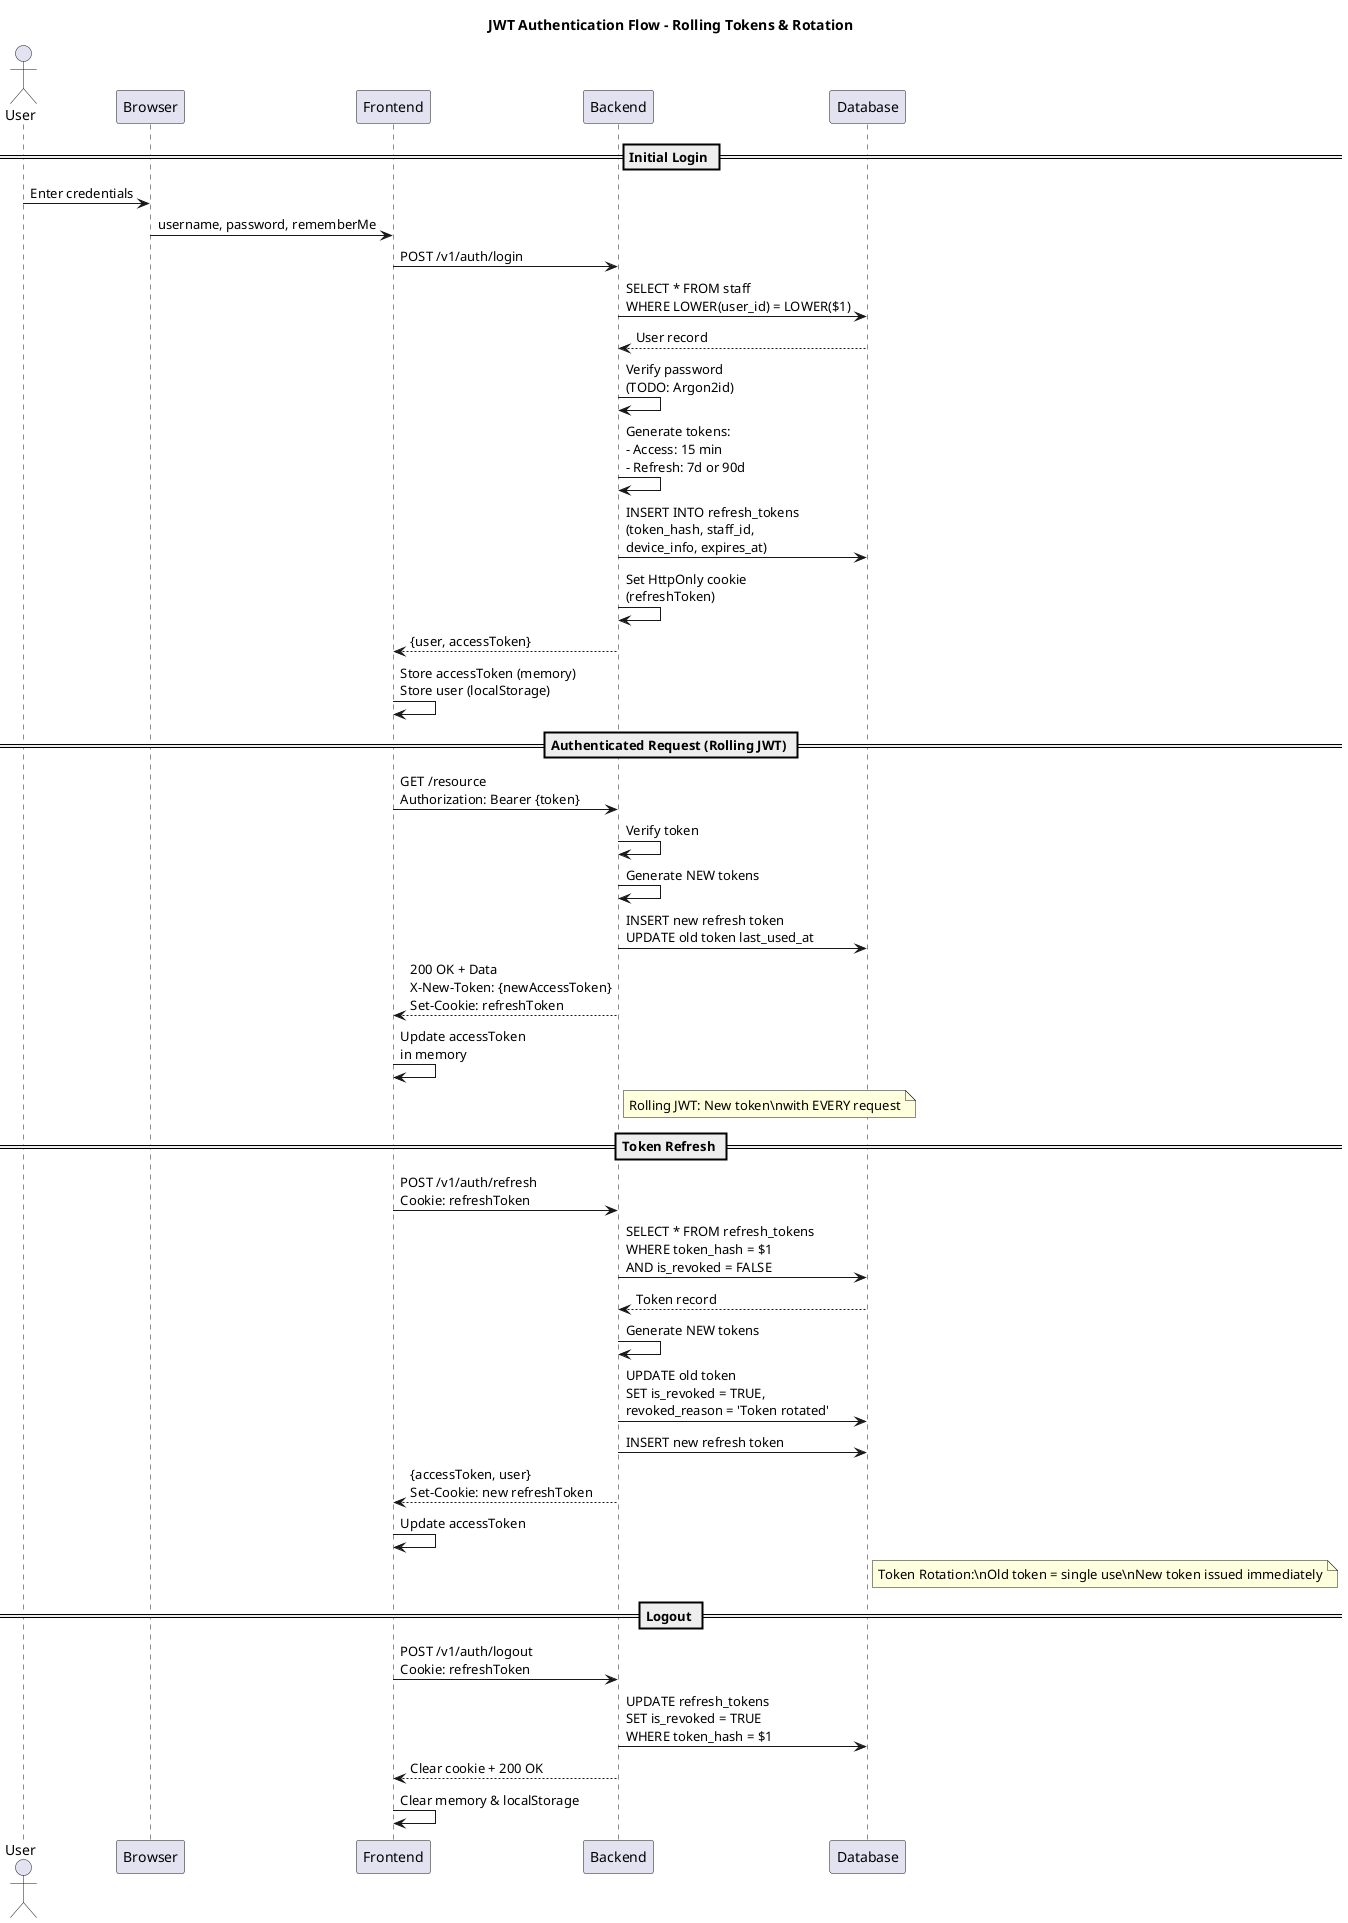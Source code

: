 @startuml JWT Token Flow
title JWT Authentication Flow - Rolling Tokens & Rotation

actor User
participant Browser
participant Frontend
participant Backend
participant Database

== Initial Login ==
User -> Browser: Enter credentials
Browser -> Frontend: username, password, rememberMe
Frontend -> Backend: POST /v1/auth/login
Backend -> Database: SELECT * FROM staff\nWHERE LOWER(user_id) = LOWER($1)
Database --> Backend: User record
Backend -> Backend: Verify password\n(TODO: Argon2id)

Backend -> Backend: Generate tokens:\n- Access: 15 min\n- Refresh: 7d or 90d
Backend -> Database: INSERT INTO refresh_tokens\n(token_hash, staff_id,\ndevice_info, expires_at)
Backend -> Backend: Set HttpOnly cookie\n(refreshToken)
Backend --> Frontend: {user, accessToken}
Frontend -> Frontend: Store accessToken (memory)\nStore user (localStorage)

== Authenticated Request (Rolling JWT) ==
Frontend -> Backend: GET /resource\nAuthorization: Bearer {token}
Backend -> Backend: Verify token
Backend -> Backend: Generate NEW tokens
Backend -> Database: INSERT new refresh token\nUPDATE old token last_used_at
Backend --> Frontend: 200 OK + Data\nX-New-Token: {newAccessToken}\nSet-Cookie: refreshToken
Frontend -> Frontend: Update accessToken\nin memory

note right of Backend
Rolling JWT: New token\nwith EVERY request
end note

== Token Refresh ==
Frontend -> Backend: POST /v1/auth/refresh\nCookie: refreshToken
Backend -> Database: SELECT * FROM refresh_tokens\nWHERE token_hash = $1\nAND is_revoked = FALSE
Database --> Backend: Token record

Backend -> Backend: Generate NEW tokens
Backend -> Database: UPDATE old token\nSET is_revoked = TRUE,\nrevoked_reason = 'Token rotated'
Backend -> Database: INSERT new refresh token
Backend --> Frontend: {accessToken, user}\nSet-Cookie: new refreshToken
Frontend -> Frontend: Update accessToken

note right of Database
Token Rotation:\nOld token = single use\nNew token issued immediately
end note

== Logout ==
Frontend -> Backend: POST /v1/auth/logout\nCookie: refreshToken
Backend -> Database: UPDATE refresh_tokens\nSET is_revoked = TRUE\nWHERE token_hash = $1
Backend --> Frontend: Clear cookie + 200 OK
Frontend -> Frontend: Clear memory & localStorage

@enduml
     팜 
  dﲣ   pȞ uҦ[ 
 s  Ƕ	  `     { mOEW  ha  eZ9vX 4 * ±sTs ?r 
]i OQ   0* sK }=M9BCkgm Y9Jw   * g  Rk   r a*y  z B:l  Wh+層m+ " ~2   >b  0Õܭ N      | Ӷ   }  q   z  M    "c     y |  U  " { ' _ы  3       Ґ A6 0  Ȼ   G7     4 p      Q^ U ;<D ]h ^   }H^  F qgӗ  S + W."   öq    n z  iV  
  P|ۥ Mz  #*Y 2n2 ]  =  =i덛v }   " 6/#qS M-+ o     'm&z W     i Uqtd   Љ(       r     q  CE .} %o jh3  ȫ=ܭ3  I+y  A̰- 3 -    =B 4+C4 3 ඔq i   #  M  զx  掵e `gK  )  u    tǈ3       iP8 { C ۩  &u xN: t.#^Sl@~      e     Di 1  W L '  i+ T * =GC y 
} t ;E             U= 3 >  ]  ^4  } OTd    "[ß  ϥ{ zY S / 5%  
`= Ӡ(  l ! ܩ > Q9  +ʺ{~V Kh   Ne  O۾:{  j    ą ] +!z  a  o     - =GC7W   l ~   \E  S _=    C ߋ    sw   Z ͐z  l ='. % vzr D	{a nH{O    <A  mWE 9  4M  Z ˵D   #v꿹Rn  J>4M   , {  Ҹ       ;CS < s  ԕOV    E #L  M:6 ]> Q      F1 ?  Oy Ȍ E SNa[ C v   Q r    ?M  [~ @ 3Q¾ jvXΤ_^   '  ' d    Bhq / o(P  :* 2n뢑    7  94 '  4= X   d 9  ] n  A   ߆ {     W{O T      /8?mq  MK |Wy W + #M p<
  6|   6 i   !O  
y  m    lC  ` 4  ې  ؆<
  6 i   e  <! Yb   >   "C   q  (z2  q    J Ӂ#K& K ]  Z
  `C   ȑ I S  c    `uiy  Ë 6{~  V              <}bN ˹1{      > ]0{   7 u.    8\     < ǒ^F
͞   ť  y' ^  1{      ]3~s( n1{    v~z   \ P  0   O   w     X]z&   Es r    i   e k x,xD9   6{r    >    .3{f    u.  lC  ` 4  ې  ؆<
  6 i   ~  q    ^Ë j͞&  e tR2   ؀   lC  ` 4  ې  ؆<
  6 i   !O  
y  m    lC  ` 4  ې  ؆<
  6 i   !O  
y  m    l˒ ŋ  3  Y <    f   d[ .r-  ;$~z  ǘT  7     )   ŝ_Ag% i ۱    `\L e     7X7       ` hG> rwlbϿ=0fqG?~  X   Z       W? ' y .^  *~̎   bL  ڇ y Ǯ o̎Ƅ   =  ئi ~    Ȑ   O  0{v p% 7{0.  t H    H    X^Z   " |ş  <       +
/V  y  &K  m  = f  ,.%OX Hz Xp   X[ u.  ) ݡ   Ef e 4 ɛ /L! .   >  h  * ,    V ε7
l7M  # ^ k\R  	 9   7  8 { ' _dɟ {N>Ѵ ,     nz   W ? ޜ?   s   f48
m  y #ys O} L     :] =     {  -yD-ŞC LKZܖ 3O' Ӈ   0 v v   >
  Ve        :/      	 E  ;VS   ^      7  A'}rl  6 H y PR# _	 N  Cz o fzؙ Zm o  9w  S jʟ g  t R   '_ 3 (kB q  g}  }o|z {?"}     ;> C 
 z oD  \  #~ 2K  M DB 
]  G PC |t    Hqw N  U  
$   K            Z _ D
H \~快 ?OҌB w   f  _o ;}  _-      Uz     p  ʊ  { = ? k,    S|   Cg  o ~_   H   k  x >[ ~ q    Ed{T 'pA $   A    #{  l /  RPX  p v	 
  N yM  D  S	HاE.  DNͽu ƨ f +   _fO     I  ~w     n  a    GP|   C     > &}?v ^  z o    .6΁9W     eT&%     e_  

   g  Lr9~        ]  "   )v Հ            l"  m0 q+     .   ~  { Q_CA @ q   % j  ft
  r  7   ky + >   x &K/ O ۢ4 `  mg  N; ?    w  0ٮ#n \lf  s  I
(   ] o Zkh*  =  oL  h   G         H   +   F1^k  F >p   t .  0s.ZZrQ  Wx F  χ   84 f Ѿ   ߑ      #O $b  E /   KefO ꉡK?q \  &  ~ ?  m       9;0   C  O " _Y  #ޢ  x    +* {     m& ]        C Q   ŧo  "  ?w ?    / cƇ~  '  k $yB @(jO  ^~8J D͞ U  ̧RE ( T  y> W   w/  Y_
A          P   h   'f  k#  +*6 { ^#   Z    9 +  K   ui t   = C E ؿ +/rw 5{  $y\][    Q?   ) q  ӽ*    # i}  ʇ     #iQ_A  |Q  <   C     Y ' ,    F\ %@  w뷥        8 J     7<PAm  ;]  e  K  	F liMN  hЖr  ; x l g <c      VP  w4 Ү     5 Q'   ̎e|v a  
L*3  # vӡ  \    m  	   {*O     I  	      d ;1ƕ  iQO  왎 DlG 5 \У )   -  5 W(=O    HO  @ _  	 O =G  +K Ӯ -  T˿^|   Q  S  4-O  /G ~x    U L  
     t    " " z  . [ L  h   ax/Qש t
 v   /  @     : x b   D5 (   p  A j  _ 	  rӿGlhP)G   : _ r   b  ｿ5;xY5v  
p5   n C [ Ђs; ˈ w 'c1J  K*   1 ] yT g  ^  
  2 On2;"        I  /R " | cw~     1 F    L -O   kG  i | m*   .K  '  4> 6   ]w C   8B  ` 4  ۸ř ' q PF      G,       p   m    lC  `[ < 3{bLM #lSa X Gd E÷h 9` X {   
y  m    l   , h 
;        l y   !O  -/o
V uj  ˃ Z˲ iFn   4 	a :1q X      t   6> L vɴ y 
 fG< ~@    i+& }ژ  `q   m    l˖ g =1       G,.[ f {
F      G, # >O  x eh    ۵ I  %        ! 
	   j i\T2u7J  ?  !/  Ng ˈ  {T  9 D  HnΤ R S^F J       Gd E   6a y <+ 'K   {
 
  [B ʒ'  -  &r>r
 'RM'  % O O, A ]  f  `T k   .  K x  rNm  1 >   i݅]BI 7  s ~ dvgƁ 5;: ̔  / =
  ڼɯk
m  Yҳ% GK     {  7?) :  mC' IeK               pJct _8D   # NN  7Dʓ 0  % g 0* ' & .N       FC ~yIt   2  z	 I y ,  b 
F   M   uM      !  T    }       [ϐ v*
 8G  t7  =, A  Gd E 1 E%B y    t  ʔ bT¯+	   5  D  /en   = 6   ։Q}   Z9   /u w ~ 5Q yY?      ߜ W j?| HӼ|>  C  k]u +~ւYW? Ip=" ,  }  f t , A ]  Ϙ=1       G, = Y & }  7 i`   /
 C Fy& Ymv   d    
   7! *|wg  p 
  ۮ  !  `!O  
y  m    15
   M =bq  e
ߢa =bq8   6 i   !O   [  }  왱4
   M =bq   m8   6 i   !O  -   >     %%S   +J _ݓ^:U   i    Ӱ&  oѰs    G   + _   +_ Ш QZ h *: 4 ɢ [4  G,n {f  Q :[栘x9 ۤ ~a&' wϲ) !y  Z]I  2^D m !  # v  > ~{  {  =    fw  aO { t q|x Gj   J  ۇ  ? ( gh+} E ty Do [j멹   +y  b  ?e    `  y  YzX      U=Rz%j     k8
< Mo  7   ~E[ : F  IcHV:  g  ,л      d  O'n         -8     >    J S^ +  D
 zǐ9  
_    =Ay  Ӱ$  oѰs   l Ӊ{ ޴B]N ;k ' h  X"  Qop OnL 8) % 6 !      C 3   7.  >
K h 
;      $e  Hi 8RWŘ  3   6q           $    1I 唋҃  
  +Ѫ4hg4 .gсL  1$<
P Sy	U  3  4   闤    ˆ  K    7
  D   R  j     M4  А<   =[  ^     )? ;> f ^ `G zy  Έ   t s + \    ZI   Z~  K  qm h 
;      G  )     V  l  ş    }  ʡ  qm h 
;    n #    i{ } <   <M   m ; 5{&   ˖ O 0yb E*     Y   .[    _\ vɗ   7s  eh
;   c   J      `    M k  G   2 o     ӱ gp(
   : i3  Ҵy ` E÷h 9` X w qb02
   M =bqWt p   p    lC  ` 8s $ו 3N  Gئ  8& G  8    ` 4  ې G- ) ]7 ڑ   -(/    0   Y  B ΛF L G Q?΋ ' E  {    zĈ   +
~ \ :&ƺb1Q E ^    rC g 'o1t FTE Y  o    Q +H    0 _ F =  M OIO Vf %S
͢a =bq  a l   Ջ   E  q|x  6      }|    >{ _o Z  У  YN    0tϲxguD   / [  n_ F 7 $6 շ(j. ' Gn  E  S34 >  g  k 'x 7   &_ &л #   y *   ( l :ޖ  J QӞUDRC     _~X    ͷ   YQ fg  [   N#zs j   ,)o   +  H   c /15c     n'   3  !  Ty = ] $ u    }D5rq=Gs    m ԆjQ:|-   w    '   ڸ\  Xt  zgP0   PDy @x9 ¤ H   Qϔy      2 , 4َ  ![ 4k  \  6D  %эr T9  ֯gM RH>6-=㊥     ڈ #      /Σ  !  QN ,i&Rkb   en  3e d+o  Ƒ  S h
;   ˖ M  m ip r6#    w Q # s oGo   2  R /rG  :   yZ U  ݅.rR A B c6 O}    <5 = W. 9/ F  )L4        y  IG  r]  R: .{C:H J  Ky5ؙ   }Ko:   |  : :.U  j  [A r & S  O     G ,  <5 = Wz֯̾  ,_ G\  &  C -?     7
   > V 8 7 Q    [n  
-v  Y1  K%!7  %u[ۼ   6 7o 9}d 86 ب g Jw F   q 1 0ʟ:L b  AR  3= Ţꊩ=WW    º@)g謎  k!  u  (Icg|   YV }    6         B  iLQO Lі 92 S `J 1Ԟ_ k/W ; 3vVG  5   M|   i   r 4   ; =s  o%
;   ˗   2 Iy X 2    ~y L  +
;   ˗  cg  Q}- {+ y  3    7 = }A  +͞ 0  <   0 o \ ih  w̞	 0 ϮG %M-  h  
;   ˟  Y  M n] Q      ۥJ h  |   ` < [  3      , h 
;       yɢ [4  G,._  X 4  ې  ؖ   $6
)22
   M =bq   m8   6\     J j  nr-  X v
O SMmZ    \ _  ٞ +R  "S8  w 7;4   զ iS 6  x8  
 }}q V)    
 3 	    & ꫯ> TzP     &;[NMm     (  W  7-  ;     v< 2{f,M    א   E  QCS  s Z i t ;y   /N       jλSk Q  .  < Pb  o    Z  W . u  ^I X } 	T # -O a   4   g ^*ߵ   }  p 
>  Q  D - pp 6j G  6  h5E~  mO { tu   7(=d f  F7u    /ڶ   fw  Ǵ   G,   !  G   \ܙ Y;W s  9 H A    c  ^6 YoZ # `  
\  
Jٛ Wӎ g    kzW     é_n<  - z    ~    Ҕ  W  f   Nj#Gׁ  
i z8 +F  `x  H     > `O   R2uR r <T*%Pu  'WA=q+т] k ۶~=k  PڠS ?A !	    B  S   y O3rC6F a~  + c^       *        %5r g'   ^ p    q*y+  O@:l g |   Fؠ   ly   - 3 / l'  8bm1"o4 C@   |x > U 2 bJ/  `   =/џ uS. n%   s7ў   Xd?Sa[    G^    * s/ $ޝ|# #J ] r  <$ ڗ E    j  -u  V6 >_ t V     H       '   o  ^](^ S   OZw - .Is }  Cv {a"     Bd  ^ j uyݔ  v m  ն )   Q  lʐ  C'  : A } 'ߔO ; ly  F!EF  '   m   > {  N uӉ   i .a[    e    
3#ӰV       ~SWٙ   ķ妅 2   u.   G "  e3. H o     	L( rѿ     i M .L  %O    z̞
 [  iF·12
 ?  4](  Wa  G {    i`  M K  fO E8 ,  z_  pMB        Ol|Y
@^   i  cja 
{    3fO  i | m*       lC  ` 4  ۲ ˛ F!EF      G, #  
   y   ̩ v  
] E 
!  Dg oX nӺ Pc k  ~ u       ڻɵ &       .2 pW2 %P   ` ^  C v  |N     1 &  i   <    
o{ + >  n  穣6  ziQ>| ݧ    p   O   ? ZZ K   j / x®>  y %v  n ^ &y   e ұq,$e    U  '  f$       E  QCS  駤       ~{EL  m K =p ʃٻ ۇ We  X  7% a      UAlnc    
 /CwQX /  x e 
J  z"   < t H E  J 5 ٣ z[ Y  	 
f  ~@ -O a   4 )a f <\1O ½      c ue  zǉ  /o}2       \   8 
<G<̘ m  ȑ    =V:   g      `> ~@   ~  zW    !y  Z  ﬍o  C? Og      7    :֏  ➅.  ]._0;t  i`  C]- utӊ v    i p h . լ  ~_u  P  `+o  Z?   7.U |      CfG`   m   l \  2  ӛl?       \y   p7  '7  * ς}O h    -O3rC6F   M	; # F   cJ[.; W$qo (  ~ !   v" A rT Y 2 6$ $ r   
v  
    l = ނ i |s > O   D _ ^- W    k 7 M g4 .   Z  ~N R[   -?  kh}  i V 8 w4C  G  p 80L  ;r      Rɕ =>N, j |  F̘  c  ݆[5c ="   pD Y4|         , h 
;     i`  z        jQ C7Wū   & Jϵڧ  I  Kۖ {  d  )   ~  ՙ   wJ zu֔  *# g{.˗ d 
私Y    G Eu(J  }%  }   ܨ  ލ    } 7  Qҷ  0 ɔ)
a h  ,}R ;%  S : O  +lv  8*7f 
       * u  N  k UN z iuO P 4y  m :)W ?    Z 0   
  gi  xH   .㥧խ     ;%    ޺}   ^i jλ F1:X Gd E  öu ~ 
  i    J3O )%Lþ (  7wIi W1j zp  l  7  I:6   }'  [>$߿ ۶[~^q,   =   pi    x g F   t  e
?v y t ) 껋 b Q2V9U땦 =M*a 4JڶnIl  7%j     k8
<g -u     #Z  
     1 w    6 5 [ ~| { 	 = ] O  r    h
i L92T9 ꕦ =M*a 4JڶCŉ       T, UP 1M  ˉv      Qu    H}    ]Zn  2>: y 5  a) 8 +   "  D * Z RJ { T 4i  m
  !   + n4  rR6-S  i54 =qg~   uņ O  v   Bx  i`   X v      i O7      (%L   n $=冥 +-   @ eԘ rt  Q   o Z _Ω ;ݙ {oMT4s 
A u   4  e
?vygGn 쌤 zuS R 4 E}n,aj%m i [  % s     
  +uZ.g  Yo ִ iU}  N
  މ n }  i:v     3  $  e
?  N9gM IZ W9U  J Z ڧ   QҶ] Y h   hn ^ޔ_ X(  .7y y 铞 o 2  N
        Rˡ D/ы L [   luM .  q 	# @  v FU  i |C Z T/o*83U 
  k;ڟ  V Z j1A=v| a    #µ 5 2ҏ Μ           ?2Fﭾ5 '5   J67 l h ="X k]   - b *C  }늊 Fm Gw    jae ӌ\   4 e v< ,L8  z U<y  P   [   @  j y` & '  䧏 ҩ !Os^0{    8 s?   y MJ  yq Տ .[ f .# @ {  ޤB P{  p=" , E N k  a P{  p  A   Yi !O0 Vg  ! n  m    FWa 12
   M =bq   m8   6 i   !O  
 Gd E÷h 9` X\ <}  15
 ov     ^ U     a  p    J :v *    ;@    R  >Qz   . Y{ 6K | W  . 4{   	    t H   6    f    V^ <  5     7 $6  uE E t   ]   , h 9  n H:bn     k8
<  +    5o/]GR 7g  -Ϫ ~= fvhc G 
   `  "# @   m      /  j U gzs0 Rj  D "ʺ@x9 B C =V   8AY   o.\Z }ҫ   x  "  ") S !  rQ  q | Ӑ a !& Pu5h   z    K   2  Q  q |     	  }f$HTI ({C$ J 7+K1 r & S ft     q | ?" ,~      \
 -       :   ܸ]Z>^  y#  u 7o 9}f 6f{ $[]ӽ ̞K @ f ;>_  0hW      3Ӎ   XT !   @)gvhW G  p~  ?  x<  Ĺ3n 7    bg  y     G ң  ?  4 I:  z   G {  e
 t(-   4    t  c  }3 P  { [ y vFg     A  c
 } ! e p<
  v<
`  ʺ[.E O}    0 y T    a$j ʞ }l cd߄     K ʬ 
RX  :  e
?vźg  c̢     2[  3 0    
y  mپG    L #lSa X s ` {   
y  m    l˖ }fO  i | m*     , h z؇  {; W7I   _ nl , ) x   t   e R  
  K   x >6o" & Hp~  (      >  uL u  I       t WD ׾       S     z 5 4;H   x  * `5ё q|x  6     j   ҶҾ [^ 䮛K 
C ,  >{ _o   E      
 w  ײ  ̓  V   5	 ͎`D ?" ,~< ;I  =k  g "     Hj\ cxm쪦 *mj  gl    V:    
 n H$mQ 3  - t{ ћ Wӎ gI Z篠 ̎   XS  UfO  i |s ^(z  j
z  b   Ɩ 6 0    ^ a * 	rth @vqO 8}    E  wF0   PD(^.    ^ k y`Wu  C }ҫ  F  %/ >*  X, 7%L[  5ur k  \  V[P {       ! 2P    `D    { w  \  H_      K    M "    wr   b   .tI}4@Nu  Q  1     U [ o9    R  wlp   T :  y)	 ; l$  / J<UC  
r9w )ђ   Ft  F  x   1F    
   J    7
  ~ ?̊   u37  A  vqN/  p  "N[   t w   do 7z y  3; + #`E   ]f  X  7=lq iKk۸N _ ^X(       T %2 BQ7b E?   i 
 ;   H  0S `Ӳ +ia | ;}T    4   T^d l    !_   | ٓG ?" , E  {  pD`  m  D   Zb  t  s  z A    Z D vO  i^  :   l ڂꑶ0 {  ޮ    H. $ " 1   n *      3  鉭i  _m{ N- JZu     I    @   IǼ   j6p  Լ  |   ՝k mq     ,
  g ĳNWD>   n  ΖI/ O |g     ĺ xy  V N  <
 :<- \< T   c/k Խp H   O i?p    Cj   ]v } E[  i  A. A6 t    Duӊc   "  e
?   Dc &/\ ~ ۨ    x   sD~x  ڷ zvð    6T HO6<   J?  [ 
Z ?     ^ Ci  5   , h 񰇊  7   xm
Oḱ   G  K     % z8   ۅ  R7HT7  z. ~@    ԯ  cH?  e R $ !  Y  @U*   z=ө g^      ٍ M  "r \  r\J<wُɋv  5|hw  IN $  S}Q&:  I^Z   ^\ %e | D    
͎  i`״
 K;ۉ| =   7w?bl    f͚      Qc   R T ܿ bʍp  M{ ͎   e
?   b LD pp?'x ʝ d/[ 6   N  !oa+;\  l| _
    3% 4m  E^    M    #Úf4_3Կ Ԗ c 
 Z 4 Vݴ  )   # ۛ 2SFΝ  }  +  u  ]   #f 
    Z  <   q ̄ i   G   >  e
 軾` \' E? ˖ ϰ  `dB        5 ~@  O  
y  m    l˖     i | m*  ˖  ނ i | m*   y   !O b 1   `:\    } f $ L  # ̢ a     b   Y  :  e
_ۿ  O hq  sa E?  y`O죿    uf       o       =  Os  { S %8 8 NH ř ' t3    4 Ć]:  U _ oO Ys     t  
0*&T G  Y  LV Tw  私a?     !O l e  Gd E÷h 9` X Gd E÷h 9` X    
y  m    l   , h 
;        l y    :`    7TyF 92  ղ n u     ] +  &   Qv  aΖ `v<  M  iu   7'얡_  =   ~a tl+  e    Y H  -=/Gx[|%Z  [; H* o 0;     ly F   M	[< T) T-  m^   >>| ᵿ   >{ _o   *]_%Q[  <  J  mu K  b  ?E  3;  X O   6 i  U  ]         s6 M:*nڳjUOm  +     մ  Y    .e @ F D      f	d' x (8     >"Gs H u t   : 6|A ( Jo  z !  Z *m(  'HRRox  p   40 I     ^ DS Ϭ x}        C F U ) S A   R P   o.\ _  ˲   fO  i |S v ? " QDTF c     M ʴJ政;   { z[   j: z'G,   t  {0 # @ 愽 t Ht  Q     C    p Sz2 b *    M  DN  m  	UJK [f = =ք       E  D  o,   5   V 8         V)-k 7  Qy f  )C  p  " Ρ 30
 = i  S A 8 L S  u, ʶJ 9     `y    l  Yf  -v #  # ̢ [4  G,׹   
    8  J i"   BZz Iwf(  4  @^@     '  
7 y 0  逛(  Ci  Q 
 Gd E  v  ς!    J j I +   ; ' k   D  *0Je E? ˖     i |      ^       Z R 4   (  (  >g   \ 4     R[ n 6 ~@    sh )Oo/    /  jiR Biz  s CE z     } :    k P*   {`W,S BK   C+ W   J j I EZ ҕ    o _y8   ]   +F̎ O : &ڨ    p    YR/  /   4 #K R /  vQ;
2  3"b u Ή 4  e
_ 6 sOM 2  sY rC /  Zi | Pzu{,
 # ̢ᧅ ! t͚5?
    bĸ . 4  H( ]&  I   ey  - A  {   ΐ    pE        B-Q  &      D/    BY  1 |w    ]f  X  g' XT B -  Zi ,J# Ҽ>    t8   b  [Yh?  re    X r gn t    # @  T #     
׹   
 !    =  %P T  [ N  e 7  C    o  eyoy [    ;  B  < 1T>| ]   <a  1 zeax h  \y.e  w} +\G W ܰ O qE   
 # ̢ g |
_x J    / wϲ  6 ˔ %MW%  u  f?/ PD  >ZK   ho *  `Zw Y   ly F    Ea)  L   6 	    6  i ! Li   t     隋  z   '  M    ]   m   o5т?  J n> ~@   b psI d z  ::  ' 6  )5T7=X$g  _A  -o ^M;Z %
 g    E_РSzF?X   d      M^g' Z   S ا޵ FZ  8 =
] Z  5⠆DI  ,  ^ح6  q= ԫF Z     A"  s    l    D]S Y    x%Su   V 4C Ү %DQ    Br /  CA n Qz  Ȯ FQ 'w 0  2    ]k       + ƥ 6 0  J)+;Ř    \u@Z$,  _    TQ@  ܝ   . u. |o  4>as?   J 	) M   Mc=
 G      r & Sb  A  = 9 }%      t8  b _ k L
 ɵM    *׭<޼   imk 7  X    YE rۿp O v 0 {@~ *   d)j07 P   XH[\  
y  m  O ̞S @  T #  # ̢ [4  G,uM ؆ { sN u ̞+ @    ][7 =U     #@12
   M =bq  e
ߢa =bq   m    lC  ` Gd E÷h 9` X Gd E 7 k  =X  : ~  {   mW?@ C F      E  4    E" q i   m
 r( 4 `   iF  02
 ?  ߨK M g 
 ~@     Y E  D  ̞
 
  f   UA 7        ͞
    I s  fP87u  0_ < s =3    M[:     &k     # ̢  îX σ  , A  G   M"    0y  mپG    L #lSa Xܤ_ =    =  ؆<
  6 i   e     
] L v{Q5 ,  \Eޮ )s   y B   ~   M "m Ě nr- xk %P T [ 5  LᲮ  =֔-O a   4 9aw|  :  WI .W  |N   R  rK iY>| ݧ + >  i}   p   O 3 ٻO 3 ""$  V[ u    &\  + .   ε ZK   2 rW :    2lB  faG
M  ձ   Y6 
39  |AR
Q  ^! ϖ9 !c  /
    >" T    U `L!O ʹ    t.
g D' ^*   ^ Nlv 
 gl   JO Y  i0 P  "      AcO { t   ' Q Ա  uAm   >   %  B  = - "   y b  "{     q        6y       l   U  ] z  䖁ލ R    m=O   { 9{5 hyVz & nV മ}K      ܐ  i |3î |[^ d ݻ I~      /   cG  M4 g  o   =~ ؗ b I>  p4W  
 W=  z ֭2  v o9 {  Gd E O
     㡮  :  V  5kb  W qm    l>T 5 H }ғ! ű  ͅKk   =  0    B    8  եo9 {, = y  wkϪ Ikl? t > & 
 19ѵ  I5   [   @띙    w ҂woYoK#   W׹  V k y r  I 5 >̾I   v" A ! :    ( %$ Lp E) ; 쿧Dfݴ͑ 1 l	p p<
 s x νēx |   K   ze  f> V6  
  s g  C  
{uzK
 -J;(nh}     ި ^ s   1 l	p    c (F   Y[  ; p         -A*Κl#  1F - a  U   , h Y  \ =M +  3 enq  '[ #    =V   9D ( ٫ r   <
   e  '`&|  r ]  W	 Gd E O   qE
_ l 4-ǆY fiN   ӉZ  ˦o mb    c ~@  Yf  a ]{EE   Ҝ4 R  P㴴H]
Cf  =   \ ] P RPT  ş \      b  K         .  9Nn  V   M J S C3 Ʈ ٻ  p~Xvx (
  R  } ( ޖ B Di       ! Ʃ e t  k. _ф  4   - +( @{  !  = + J  J;   Uꛪ5N Z篠       { ̞S @  =T =  h|K   @   V 4    7 @x9 B wF k  Yf      h   r ׳ NQ 
 c Q oQ           qI{2RA d  M  ^gTmO  ) l o >   = e    ((   Rz 3 Ψ -u     f r 0l `O n  M  l  sz   zԥ֮      M4 /  IPהe
?vӌ  4rM   %  ] ~O,c  7 @)    {,) u \   4 IaW   Om i :G 
LQ S O }Y ?3  }3q\    {,)  4@  ⣨c
B  k z Ă ( ? C | ׀1,> :  \  2  oѰs  8  e
?) ئXZ   ,[W Ϳ ݨ 2 I"r  ׺F u X s e*   ι ݁'~> w :b mJ
   K r   a  J  rd- *š ZMi  J^ դ  Ť
e 
#)E     h  c     
 F R  zg!`  {D` ^ Z+7 Q  D - pl  n*
 ȣ  6  Fk5  Ҟى  *    2 V  %   { )nv 
 k     
 F Z
 *   X   l '  4 9a   r 
     u ۥ )ז W NP M+ /[ Ѻ ־Z y   gl         ;襫Z j 6 rļ=֔  #G L  ^ Z/7  8Ft nyU0 Rz   զe 5   4 VJ wب yB]YcKtH*Q R  > L   t8   
@  M/ E^Q  Ҫ}$*Q'$ M' Vk  ?\RA J )au卆I% SkT  `   ,  t  tuk ' ) 2  5Ve ^ Z    /4})=  A    SjT    V  {   Љr s><w  Ji ﰕ u l ^A:  - ~ A  T :  [  JW kT+     V  x  B  L  ^ :^nz  E   R  Ք  ^ :^AZ   }    }ݺ Zl<" :$   רV*V   	     
W [   lu  .3{f,M  Z :c  XT !   Z  PA:      @) JWkTw ?E    aE =V    2  Ϝ;m ^ : * X  D    i[k J> _ ȄD^   B  (
 <
ׄ  Fg;- y x QWOPLU     W\ P   xFY\ y͸ :F DM -<  # ̢ 8a "}|  ~@    0  *_        =   kEr5 'y <
 & .     C `   l! A  # ̢ [4 $   I"Mc X  2  oѰ   g< G,u   ؆<
  6 i   q 3 Or] 8ㄑi | m*       l y   !O  
y  mپG   # @ &  } / oK +" qE Wr o\jS ]      P   i xۭ  ]Ao  X Gd EÏ    [x; bۇړ   4   o  > @   h 6"  Ң  6g  5 0K \  H /  (&^    &R c ݷȷCl6p  Լ bt L Cb  
#S { Cj  Wo  / z     L@ f
K S q|x gO { t]R i Ҿ   0t 2O/  c/  6     
r ㇞'
lyQ^ >T     R otǗR6  ZG[j  w4{ (   Y Y;W̓ g  U  ]  Gʠ  f !J 6     |  q  mrw  6po+y nW5 W  o   H   մ    R   =k w 50!  iFn   4 9a d ݻ      X 3t o  d ;lT <A  . y8 +F  s x > Y0 Rz (^A @( / gk   3 #{ )  4#   7)l   Z Kh  D0t IJ ԝ Y  ߔ09 _9 <TJ4U    -y9 Q r ;D ) |ʺ B     {  B    K y`[ }`.5:F  K     Z; MZ    |s  e  )/  )hKZܽe M 2 w    k y U  7D . h bZ Im?   |    D    L{߱ % e81B. n =%}I n  H     ,  4   K< wWS  
{55 >_ tr Im u37 Xʶ      Y 2      5n  {   6o${#ŗDkvnY  w X  ^   3b L  x W    Hw   º@   b  / 7    +=#کj}i > ;  G  p=" ,~"lΥ O =     JO ] /J$; K  Іw    ;N K  i F    pA  3  p~ kr       p<
  6  e
?  ]ɫ  Ӊ  ъ   VݞҞ 5   E?    , h   ߮MY      hEI "    i ˧ Y  :  vBuDr  Y6  i  $   rgQ.a   i ZR/Q T  P  : n o  o O   ,6    3 : mgi    BM  )  Cz	SE V Z T/T/uZqy  4   - c 9   ] cx]r @ FN Qj(a   *Պ  
   n9bvt     > '  4 9a % ƖZg  b I> a(a*  *Պ &  ه     l  g  G!# @ f }cZ QC c   
  & 0 D R V 41@ _>        qI{ ^g4 R]M Z LM z RҊ   B  -\  vA{ ^gTo  *ӷL *U    [nvt    i`  ͢v  ^gTk o   E  0 J b i G   k 2    iF  uF   g<՜Z 4y      ;   ly     i  T  h!O  
 #  
 #s6   
f `d ӌ|q  4    þ    , A   2  oѰs  8   ` 4  ې  ؖ-O 6{bLM #lSa X\ <   ˌL #lSa X {  b 1   `:\    } v    9 i`T죿Di1    #2͢  a w   @  ̞
, A  Gd E ?; ʮK  5    = 9  H   4{* ,@  = N rG  qv  <` mن D$  yY 	 8s $  3ci  vͿg(8 9͚{  E?  }  ]   ĩ    UUŎ߂
] 򐧁e6 2  # 0 # ̢ [4  G, # ̢ [4  G, =  ؆<
  6 i    zD Y4|       zD    :     r  ڦ-W 
[  رc ?:     < w ά E G 

!s ڹ  c  o  C  ; v9MG C  ^!-  L (V0 =+Q# ow+O  2Gb  շT눚& S  yw|{Gb`: lK i! w  d  >6ʔ12
   Fy  h5E~    .	 S m^  na}  Es =ʯ Qp PQ G}  U  :3Ob   c[]      
      8     9#f "  dI $ Hd   ?   ď .\  r    ܋+  gW  ˸8/y9u ̋  + ||E  p&Ʀ d 
`$  $$  b˻ \  ٙ  B 饿    _     M   1"   O    I7 2  l}  $ BM  Ȼ \   ,  ְ	pc :ښ fʊ  C      i[     M C K 5?   f

FDp   4÷  b Si     f+ D  0     c  _ $# e#5uQ #      /[GQ   (U ^+ M 0 `}:  Q   U Ζ̕Y   熉 Z
 ?/ = O~   $" Y 'F?1G M~   
 V ,ڻE  b w L  iF w S RiLu   2 ߲ j  V ׿Y  ~ʏ p4]V y  'z Uh %   n #?    v  B jݣ  q 
   
  [ Dbi G     u"ޝZ"3   `sn T	X& i$ ]Dm  s ) b
[ 2   #"8  Ӝ    n `~胥    K  ^ LKz  %y a   M ag . գ%.O SY GT   >Qf$Y     T7m"g v aG  X c i6P           Y       s  v 嘯 L_o ƍ& '  ^SOL  aU є     @( Ӏ {	ғƜJ    u Wسj :       ~ {z d *OZ|c l< [  =  ^p>" tQ  o\R 1n 6 i   M
  '#"8  O   fN a  _n Q a   vK  G O=	 I  1 +    n g  ޿  X+Ғ  z0"  } |S   $ ܂  ,   S  S   o Q *8 gt ] |;   6a B O=	     s?" @0 )]p,     {  4   
 4   
 #  
j 8`D'  >kwǸ ̇ٶ  {     O    O   `?" j  f FDp 1= v  Z\F Y    h   FF }  { \ 㿹  k t  l  \ M p Fi |  S bf  H   km    3B   ` x: tTk Ґr%  Q>z   1 ]̞z w     @    ] D  
:     qf & )   P  7 n /Ӛ  r Z(lCʚ kR   T ɦ e-]"  `*  N    Tڂ  y5  $ R[   7      #k<ZyS 3(ot o h   { D h    6] z w  [
   U Å   מ  JV)# Ԥ       ^   8 4  G*?  $  n m  x  {
h]OE%{ ^   5?KϱIkS :  * f k   mmeΜ# %  6I i     <  	 ꆞ  w ~    rZw?PC 8Ti 2  ~m ,    -8z f   `?"Ϙ  p  [ר? FV}  r }Þ  l _+qu o H>    . T |$  P 2 _ ΢ # % V , LYE )FJϳhR   0)   j9G  l   {  u6  6   ,  = / r#/ ?/ =   \9= H   ْ  BOņ2      ~9b -   g(1Rz E گG^	   - ߨ_   ,  iC s(r    b J> o  ׿Y  ~    & DY o G  W   n ê.    R1 "    j  f =p  ; ]^:j
y %4 {r  "jˍxJW   N ^fn ס )k $>  d$e5 [VuQ
/ >'   ѷ ?  }  = ҝT  R ; U7l7  eR +   r   M Ջj_ߔvj+.O SY  򶲼'ʌ$"1 ,ɣKzb aQ aG F  (mQbW/ J t <(  	 PK E O=	  ~  @ L  4   ''  n &[ &    '=I ,F I㢪 %  Ѥl Q  ~ i \X N   1 U2    { '   #>VD R E    $t(  US  , d  {  H{0 SB  U    i0%    p  yFP 5{0"    <5߻ ig'Q@ m  zvilOU  L   tNXt f    ӂ T Oz9  X-     )    D j Ջ 4}T  ' `3 D>5 &4
UZ 0   9n )]?b 0  O  k em~  C] > 
  T A G>5 &4e
UZyJ  |é y a G R   G     5 1B  E   I- ȧF<Ԅ bB ޥK   *  *k꿆إ1`D'  4' #N a   k   .    _" I  ȧF<Ԅ bC  R    G _C  	 
t0"  u  `bqMu ХѢ q 
a}  5   P  TPbswglӈ]
 ? 6\= )Ic  4" &F5 F5h  x 	MŴdFMUX `Lӈ]
 T    kJ z  d .M >j '54 O x 	MŴd  
 i K Jp>"Ϙ O, )=  fZ CF ҄ f|RC  Ԉ  Д  h    %sپK   tBf  ऊôg  =   ?   䋄,5B  G  '54D"   P   d j  bT   ]*      `}:= `\  Х  G  I

 ȧ 7 m ڒ.  7t [  ]
  ?-  $  љ ƚ  6
   i0Y
  V   o # ;'݀ 0 V0"   \ f  E_     ) \3q ;	  H/     ~    #  
j 8`D  #  
j 8`D     7     7   B H  .  l # L   ß u\   B O=	 I 9 w I7l6? zN  g,ıt `D        Z U@T  F Je*p   
 4 t h (m  '      < UV ^  ($   z0"    <s   > P  7D 9,      `݃{  B﵏nS* ~:
pTV n  D ~:=`     ` #       7U O=	       7    |?
  |?
  |  yFP 5{0"    <#    =       
 4   
 4   
 #  
j 8`D   u y  p    u#L 05 >aw8'~\7   : -   sq     ip      
?
n ؏ 3   E G     "~?
  |  ip 8 E
 X3 a ɒ  KST H$ + d ӓ
  wG 2o[B ê     Ԩ}1     H ғ=Y ) ' ,  ә_ EJ        t      Ogc|^    Iu  TU"   TE   .xbD     & U  o$U vV   Od  _  	i9 ?A /     J $gy  {~4M 
"  .  c\u _ A? r  D~r  Th %jY | 6  i)  5G x    Yl <  2fe 
  dKk   y  ?B19j
 yK   r   0  $V  gy9 Z  ~F G?     . V 
  % xh6-   ϡN:}   Os  |N     #~  t ]⯣ l  :     0yVӅ6ͭqRC     ZD !  A       ձ+ >% Ef  *t    K v( D1 T]l4 o {? P\   6%  5 o2ٜ    >  *7   pW E   T z 9 Ղ     M / 2^      ,-  χ   ro0g   u 2 }Dn  ` O̜    NϗCT <2   "Ea Jx  [ ai    < Z Zt ߹2|     Q F8     \ Qz    _$    DwX {. 
;f ' - G Kvw 5  Hzr      }{ \0/    l ;8 ; 
  N#'*A'ä  {샞 DCz  *   9oG     
 j) E4z.     + s   8KFOƿ 4{^ \ SR ?t!\Xr \ r 
2  y 
     r :9A ۔9  ӱ/ r  ޱO   O~  c  $m ~T     Wa Nʳ   
 KN!  -     .   H W j  㭊  
   V K ߣ;   a  7     x     p ՈLl ,)A X 3  3 +  nd3 p  c % %    G   c UFH     ޜG 
 qu  hs  N  ˖9I ȧ jX A ' " d   bKHJ E  ֝   +    ـ &  "  Uvw  n      {_  ,٭z4 肶 9   o /Ֆ ^ 4  h Ē   t     z̢F  2G  n ˹ L #K  ͢ 
 " ڟ  Kqj  <Kλ))wg 4     T d  h 5{ n    F {  L%؏n4o	c}DU h    pn  BTD  ~    ZQ	 vި ^:   [h U俗G  c  " $F Ѣ c   ʘ | .Ī 9̯Meݓ   r  k i& h? Ȳ  ;<@  Y   [0  40  e 9rr _N   H ?   J؟B E     9 y (Lh  = [ &U U X     Nx   $ };v{N  ip  ="   9-   :R   Jʪ p\ F 3q  wv -M &)  f G ^͑ 9L9) 4
 ã  #   O k'  < ' Q\ ,  岨p  Ԓߟ  E G  ͟,  $   q
v^|    o   o \'[   \ ~    ]|  q 
 ? 8 u I / :R  ||18  O g
 Eva      $
 `*    .J   `W  1 ="   
 4    "y -n { S7`>̶  ऊ        |?
  |?
  |  Ow  1   a  `D'  >;)-S'݀ 0 V0"  u    i    i    G A   q   # 	  / x   OҳW   %    
⚦ʯGJo   ?     L O         ~:-h   %    
jF
Q    /9 P Xw  z wH, 7 ,R
zeխ \  .C>      ~:PάT t A ZJ[
z3+5H  5^ 
 OSo LJmmY[F _   d*|[G F    e    y 0   2   إ:n| q    j :  *  $ B  t=mk~6*    <6W )"  Z O=	  ~D 1      _d  F \W    A aOoo   T |$ od5 w   `  豆 I   6 c60   =ҁt =w |  ߶:  ĝ 2  O{ Mn U Ζ̕~bn9  .S  0! ِ  6  Հ N    JHre *?WI 6   h =9  !  1 / !  V4e     i  3 
 E v,Ĉ-P "7   ) B>  ̽  "j uѭ^ ?Қ 0d   j>]jwǸ   W  sLV  c g^f   V  E ]  2 β fI}X  M %z ʹ   ʄ ( e q<  FDp 1]s)   *  :eH Q  C @d1 |   u  ڣ.
   雀ޢ     O  MpS?
  |  yFP 5{0"    <#    =  > 4a  C ӁYQ }I$  Մ - Q  N      5$ Q        O 	m ޲>6   n  Kض 	    h    G e`   <  zC A     M  M tz ﴚ"  r% nJT   K   
)  Уw0	 t
h     3+   P  ]M K   j42   a   lh%    ш p      ~D    n   2"I    j   <    q     +* Z 
V   ẊJ \ V  T  9  J   : Z R F4Z zw ϔ 4r=f  I 9 w I7 7߻   :\ ü.   R  *K i5  AV y &_ Qc :] ,rz O}   R cd ^  Z   ָ"G  r k` f\k wD _\   FDp     =  l DK  % t  *        :v1*  +V=cI f G.   U-Q   } O.N   ~ :    ^+~Y 5  {  f 1_ ֪      h  Fɑ7:     3 Q ^1  zg  fPj  \k jC}  
 h='?h  6 t^ Ô k~:-8]  ]AǪ H f i   5n  o h <   fPꘪ    ~  D +  6: ŵ~ ~j   `?"  +?ڰaÏFz Hҳ.Y  8   G  Uf   aN   4o  D  ڬ  ,RuVd
F l ZS %i\ +   M l`  T  | 3  n m  E vG  "# tU 
   g    ޽ kz   > p    >   ,Zo vU5 D    x/ ٢uÎ  I Ǯfh  & ? $`D'U\ = & g  < I   3K(螐 =(ulՄH  {_L 5A )c UZ j)   O O=	   t  N    :  "$  gF      Ri    	W_ Ւ ۛ2+ı $~\
  	˖ 1  %O 1z PѷK    oqON  I7`~" O  &4Kv Vh  h   g  #"88w k6     l] l \    H Z M1 ] b  X t (
   4   \   "Si    Ow 1  0 -m  a Xq̞(    <#     8ꊄ1{ `D             7     7؏ 3  /    G         
 4   
 4   
 G A   q   #  f    m -nd Jӯ~m 
(   v       哽Z `lv^џ    5   !     P  < `Wo !v  Rg !% z 

  a   D: \	   f  Yj)]    A| -  w ]$  A G xhKAof      Ԑ   @ K   mA 鼚 &  Z  P   R _Y^e 9 \+  t   0   9 <nO5QS :  * h 9      jhSg  P
Y     h{ z   ,{ 5 
 ZC K   O
 E   =8 w I7` =f? x   2 
{z{  ~ r I  r [ g  j   D= ˘    H DI A     _    b"? os Ds-   z/ r歟  &       l      m     N-Q>պ
   : < P EC,  u)j ~   cJ - n"W      o~D  u   ]Dm  o ) HU
   yFP -f} BMj 6 b  x9 Tl,WW   *Ul t F{ް .  V:"   k g  = 0 v      ȕM5q/  $    A      - 
 : f   u Z  X    Z       4HW~lw   &  g5 ĉ	  hw_  A    # 4f  ~֧  o   o   o  g5_P  #"88 g5_P  #"8X       <:  
   #~ =ܷ     u   <#   C  %H   )A        '݀  nv   (    /|  `    J+ 2B+    x ~pGg
   ?    x ~pGY [      > iE  .  = 0z  + O
   W     "  G A W .  s   vl      p c  5  G
 ֧  8  lt ?
xƁ_   = -|   0f 
FDpp>"   
 #    O    O    |D  |A     `?" j  f FDp    | }. g  _ ) LP80K  92  :x{ɑ!  !w  *   p    R }8  p Ӏ_ Ww m  o8  ~l z=K ]f iD h   >  R l   $ #  f7  \  ѩ    ` P  wY Ǻ  A'   + ai z     AK  t P_  J:)k i Ro Q% Jh 7 , bD   |D  | l  J ɖ1G   #k<   _Y^ey ͬ<   mA   Hc   
VՎ  e  5  B-#R  I& 6   5 5^ 
 Os0"@P >
    2n JבwW DC K     9 .6 ml[     *  x O     . Ϳ@9 s S+ T ^   5?K X    6I  =@` >
 %LN  _| |Þ  l   # %}.g3nW  ֱ z h F   Z* a  t  ̧ N  ц|#      /[ КSi 4  pC |pK
 螻N I~ ˞s D   l8 <    Ϟ  +E "|  5 mu qIK ŕ  ] V 0o M~        l \ _   H姻 X 0     JHre S  *    , N "U ݻ           BKf   p %   n #^     {l Q
 E ؏ 3  o   L Bt ȕ ;E ݇F̳ \    ̺D   f` ] B q~G D  Ez Zɝ |y[  k
  U|D
  &X   R1c 1Yq~    M ag Yb}vy   >   r Iu {    첲   c> + 1   J M  Y =o Q 1N ` $ > j`  	س    
 o ف`N    PN I   PН h  5 
e   " ̧׸ ) X   En  S c    |D  |A      |D    {   <q   +    4  ; Ixt          <#    =  ~D  |A     `    ~   ~   &    @6N   2;t$dwox@ /0   <#   ٽ   N:  ͈ _` }. SB  %H+    | { '[      8 ~   J l  C v     <#    g   s  ] A     >    n  i%  ޏ  ¥'Ĵ?A     ?  k   7   i )%%!6   $5  ӀW I5f   |D  | l 7    TB /0      7    |?
  |?
  |  yFP 5{0"   yFP 5{0"  u    i    i   T  89   n |{ > UFG    ^B αY  X Z    3 y Zu ՓmGi |:YA } }`     b  yFP M  o-    u  Jɶs s w3? >Z   , ?v    e ~ w
  y )g҂@8z PQ    b  	 sr   g * ez  
f {     qf ^ʠ  .  7| Dʘ    s   u;"e  9#&  7 ,R ]	  +   + TE䣭0  OΙ/ ^  c   i$6cKA <   |
 <    i wcAW &  7 rQ   <5x  9 x)+,?M }PS h
zO   6ɤ j :T 1   0  O y   &r 8\t  *  إZ Ά (-  z^j ]EM  Ȼ  |  ݗ Q -ԋ  sЫ     jbs  6 )xT	c]  t=mk~ =    ] 0u`?" j~  E
w   ; u  <  Ҏ  }2~  # %    f+ R  P . [  ; (K q*m> L% N  j   YFO 2榣  iD h |D   x   ʀ x<  |d m /; 7 ~  ,  l K  ^v   g yK )    s ̲ W ;[2WVJL ~re  E   ɪ!Np F =    ޥߕ9 bJ? | 2Y |  L =  G Lw  Ĝ 2  r  -G}w8 Z ] ёD S	    Y30B   7 N, B H  w   p  N! $*QN  BoQ      ha  Y  (r ( rU \S % D S	 Ӏ\ ^  _ I O] 8 2   Ԋ 0     M a'       e 9 ͒< p t    g  6  V{ް n +Q SH s   X 0      ɬ6(C9    9>ʖ  `  	k       o >
  |?
  |?
  |# H  垜 )  n |{ ޟ ͮ{ G>8s  <"5 $; o @ ,  3 fE5+J W   _>   ) a    R   FE
1uSb 4  &8 g5 4 }        ި'5    7jj;  ^ |  )vaE z9vk  `$
 F 돭ǋQjT  p &  Ҥ+NpD         z J     ` P }  hPS#ک %i ;_  & 40   X F]  z1   AQ -Y [+pm O 4   # ".xh "ѻ9 ? z  ZRWSVX?D`r1J   Ay C u )ٲ   |ɡGA5XZ ԷV ڀ i A2b ݵ     i Q  6  ZÐ ,]M  HL.F 6anl[7 u  ^b*  d   "  $  4'  q 
 o ٧     j La ?B {B#ک5)s # =d p RW  ֱ d :M@/1ķ ן "  yFP M  ȫ> h 
g '~ʡw3 X [   n[-7%I  G Xx    Ϟ '3 iz   ג^ Ǝ { ~q  j ¹D3  1 }  yԂ UɪEÐ {%      (  o h ?Y SiLu F   ےY   \  |     wX  PoS  Ԯ hÆ
?鍖D  Z  V    db  ̙ :Ȍu  չ K '  P R   "   Ӏ_*?  g e.  A   tl    ? g[  Z M i ~  db  < Neq N     ^ LKz C   h}kE  
 5 Aͷ  s^ o  aH  ԅ*)b    % $ N}   PےQ  }   'A    yFP f  m    
 q
U    8t7 v'  C 1J -9 g  #wKc{  u &H NK ]_  (Y   }
       0 Ғ   %O H    P uki 4 eB  6.Yے5Ĥ  Ӝl  0Z9q     FP     IDAT9   ~  G S  PH  { |Zt    07-+
 Ut  @ ?
  tm''  @~  j Si  j K   0fO3  m  i   `?" j  f  Xf]         O    O   H+   r=  n t  l[   #   `    ~    ӌ >      < ި & # f   eE    ь K % Y x% { .>^\p 
    [r> S | m u RJ      s  R 
, Φ  f= , v  +     KՍ-  ԫ -8 I5 >     t #   M wYF{J6P   J Fs y    W w? ̬x   x 6
m   D! J@v        ` # Pw;   D  y $zæ gV       S   x'6< O    Ay  - = W ? m      C9UJ &      ]j [bӯ  O    } Ek\D m   TT v[    ~: h \Ga ٝ ސzJ S  deԬp  Q ׭l   :/^  g <    # LR   3 r ݆  F
j   #ZX B [    s   j L     3 zF f

FDpR iN [p 
      $"GfO	
(  7  Z -a J2  C    r }  %ک        ` K  4XC    !ڛ  0Vv! :  fՕ+[ S(QB Mݏ LC  `ϳ.Q   X N/ 3Tǒ_К  2 b  
 "|`    -3 X::ș   \ z        g    g S   nT|4 -  ;   p>"όk   ➔ u S=pk  `D  #  
j 8`D    o   o { 4      G#q8 =& =  k[    t }Wi   -\?   ч&  =    e  k" G $  `x[ z     u z%      g    f ٍWs m=  WS3  + 4   )      `?" $1  v  ?  1    7| Dʘ     4  Nk g D e3h Z IS(     c     $ 
   aD   d $  |  "# x    VH ? $`D   Ɠ

 ]gF / ~ v k  5  ? H; 
  7   m I  <e  ] KӖ ~ydy   1$ ԮFA2      aE[G F  c$   KYa i# `   q  N7  m) Do i M  Ȼ  |  ݗ Q -    t=mk~ T  $ui     wWѧ>S %zA2  Ŵ (   <  #   6  7
D         W {   s5    Q>  ^ [M|Þ  l _ =
> E} 
  j   D=  ֙ D  ( z  2rV ^ D  Z " 
   Dt*m> HO& > ^+vs   T  .>V 8 O wv}  oQ;sϛ"    t/  i Yg  }   i  l    E f _˻ `Ef zA ^z7    V  Q 'AW ;[2WV 	M }  b^Ij  #"88 g    ,_ַ y 0|   ] O   ~ fg #sW  m \   n %   n ÔN  ;߱    N2 Zб*?  Lt  2  r  'o }  8f
FDp  f4; h=  !r  Nasm  t9-   r 0gޖ :ǚ -S  U  VL ۮ hÆ
? Պ  5a  B2   ϸ2   W 1      m f  ʽ Z   ̰ M s t  8 ^u &r j v m4 u>     TL {l :Iv .  ʊ (3   ` $ >,  D g  =  pK   {V  3    +C9  ׄ    8a  ` MtAiOz2   26\  B iE  [  q I7       Ǒ 11 ێ =  	 ͘ 5K 
Ί<        
  '#"88'  "  + $ ^G @R >
 ~/  ] 7
@J {    i    G d {; f-   -0+     cs /H a |n  *    ̧   %   2[l0"   y&      wG wʫo     *F 缬 4 硧~  @ p   S  %A ԛ-8  {  B 6  Z r% G^ 5   ݄ 0 F  ؘϏf $   1 ]  u
  19f0iR 0ѩ I g
  n Ӌ1cߞ  - =   N  J _;
 X q1    ҈ lƛ RЛY (  z <U 3 t   0  N  ~: p 8\to z]OEe     e X q1 U    x  9  H  mc5 9CF h   I I n ֧99   npd  ; u    P(H Ƚ 9. Vd 2 MS #^ %ǌ"
mm М,  
6[p0"   y&  u6 5#8        ʰ 9 9Rd  17!wnB0  0 qѤ 	g}     ` #
)s-    v   l z  |V  ǝN̍&W!. 4 g
  ` Kzj
y %f Y   Ug (  i7b=  |VE Z^k   h q   ל, 4    t  ` :'  e    ̸ U-/ F =_ ; 9: 3 s\ gխ >  Anb4  ` 	} ל$ 4   *^' 8     3 6 |&G ą #1  X q1 S J L: x W	~} f     <  z ;JO C!       $    9        &        O o*  ? 7l*V  T nu   zN a  _n     ? #X G ?  I   # LWI譎0    V   SOFDpp>" t }I4G
   j p {    O   i ~:
 ( O  n  @L {   $  ;   N  ]vw  n ` c 0nZ O=	    <#    = A <    i    i   T ˻   q 
  m#"8؏  | u    i    GL
      п>g }	̒& ԤUOW  U m1   y 4 }m   c ã   C    ˗O b3#  l     3I e u/PO'u  jF` Y   + M { w  H   wYR] 7 ,ү5D 3k4 ^ < 0e  |M  I   =Ҍ-     VQWSVx{n w华   t^  A G x4A  |[G F  c  H㥬  t j* m I  <u  ]C  ~ydy ݶ (     ?9  > nY  ~ װincۺu=  7  # rmF   <6SV Hu   M) 5 {{ z   ,  50           ~ n| A%9'F#z = :   ]   =   J     k؃d   Si    }#      /[g  h   t % |  s39   K { t6 3k$(1   n ?/ =    ^v͍  ~r e.     - ++"W ?9T ~    7[  L  E ? $`D'    'ݰ |   ¹  	  z r     o h    | g G   )RVF [ \ u *3 Z ]      FDp  |     w   j.u  Wg C  `ٳ.   uj5 -O	 ! - ! j   EԖ    - }    {Ĵ  :YqV  ; H +\ D fZ O.O SY GT  B 3  o ;  fA V  D   " ͒< pP F   6  V ݰ n ˢ ` Ô.     _= l O z
Zc )C9 E  ̖, . # )r  ؕ >  M`?" X w   @ &    R )f8ܒ5 E ړ      m g  @#"88 g  ??  N b  `D   i  ;   n {    鴠     l#   d'ݰ  <V   
t0"   [N        5
   9Y  E /?f      %f      E}
 H <	  '#"8x   UT U  kO
  g   f  tKAofe  
Du/]  /    N  E }   j  *c    F   h } e  BlX =I 
    LYE )6   i (-W   ä       \؏ 3  [   {-pt  Fݽ{ }4 	QJsU GzB 2 'L  z0"   yfB ' >
Q    Y    `  #"8X H{ F  (U    G  '   {  'i QK R   x @  *  Uv   n n~    ʦ 4    z0"   yf  KI2- ֝G   M   '#"88'@g 6   O        :    }     i    G   ؏ 3  /      3  /    G                <#    = I 9 f I7x0?t$dww 0 `D   Nz  E ;  ~:
    = 9  ? =  { Q 	 i D y  B _ ާ  ԓ    3g - e  ] V   ԓ  {pMY  {"gx-   ,   7 
/<ꤠԂ  , OsOEE M  j  `AZ < > i 6     > m  z0"   Ӆ  K   !  G  Xfw         7     7؏ 3  /      3  /    {     O    wy O      h     > )$    @6N    V ݍtb  Z8    3  /   C揷   : >
 M   f~  8  i n
 ob  g5_P  8  G A         \sd f  X2 O  &I   ^ $ xl  h =      c      U   R   _ Lfϊ I몽  [ 1 5 LM?  z  4n Z 9  dG'    n   nJ >
    OZ_ d hn  B K#f  07v䫑  S GF.[$  jzS  x  p% T    u ^i    ?b 	  jOm##jܬ    ;r&=:1}%̨oZ0 |3o} j :  ͸=   D_   |     q_ c-i *  ; W I  0g  A  [  *3r  C" ˙ \a #  _W. 3cZ  E 5 \| 2ڼE Q, 5   k 
  _.72  }˻   ?F   Ō/  9So  8   pޢwP  䒳 l   7
^  ݟ  `?" j~ ٷ  O  _) Xh   { _  ;>[^E o8   ^4 "ffu ( 7        ) [ϗZ  t   ɗW{:   v   tm{I }3 =  Kk_  9?0d &|[   -
X "   ;Z Պ[ 'z (# q  z8|Yw    B   } <  ۙi[֖  _ 8  G㥬    # y vz`
H 9  I7` }f Ex TN  d=5o{6Fp y x[   *  %  
 1  +  o        > \  Y        '   9Y 8 u=   | L̐  &g     *  7 4  إZ    /l fD             }&    z j w iz?.    !` nz >
    _ u   8 w? S 
  (   | h %  :3 n;y Jy4   h7  > Foo rA      M}     z X 5     )  LC   zH    , f  }3+ ̨Z> lo  cDˣZ |   	żB75X |S ዦ e䧙D  c- M4   y, %{Ik ŕ    0  5[.2 G  no  ]μ   > '*m c A   M   f L Y r[  &ҝG  w[2L T  a    .   E  s6  ̪o  ـ ~     o? Vߢ
Q  Dܦ  Ak   O零 RA
      c  / > Ι Z3o 
D[{    יQYS  ] I  )  G秵ɌK4Io 務t  d  D|j sY k 3jQ ~D   x 3<  ̵ֹ  :' x mۿ g͹ c D   
-yޝ  5  j
Q' ] GK     Y /ZZ A   ʚ q"z @      J -    q L ڻu n  ,# C ?E G>!Z  -pS j>}  WX t  k c ?    _    T   _d> ֌ȃ:Ǽ  3 /X   c        ˙!g ʟ  - ˪Z  [   V    9    V  @ ӿ 6 ٕD     ø    h   _dB      C 3F+ $m   [~ <Q 9 ̟~  L   -  ;    _T  xC  ܙ   [  }   S:F{       O J | Ws  z Q   M֧A 0'U  ޥ   }t  LBc  $    'M)F{F   滧 u      ;st jm3 g  Ϲ^m j/
o3n 1mm> ~D   ɚ] ޸  dʹ`&v 
 G A  l R      7     7x 8e    [    R  .> 9 ̟~  gw/xB /0   <#    =   4   
 4   
 4    "y -|  0f 
FDpR      X                  <#    =  ~D  |A     `       _t   ; _ 5 A # ! Ӏ/N      i !8 g 4? Ю / m{
  "  T~  i'݀  I j Zn  O  E &x   |?
  |?
  |   <#    _ I  ,o.8 ̟~  EҬ FN 芥  xw ( %֬p[_     WS "   ӀW>P"i 駃  5N   }?qF tH    :  ~ Ɋ/ x0 C    gy9z   2 e G v!  >o  G Q&5  5D    2  ?
  A"/ Q'  o  r  
   ngm΅  [㤆p 0y  [ ^  C%2  i    a        $     Ake  %    W݀  ~# [  o       p 7 6  v 2 } X r G!  'F w ?Og s  o ;W /jⱕ5       , Ɉ/  
   z 2N   Y 0z   ќZ  qGx  ` y     h Xn!Z  *  o  մ    = K=  Mm #   ׀/2,W   S   C$  N5  ^       9ŧ   (Z+  3^z[[     d lw     sՔ ? :Uo6 Da ]  9  _  j   M    |   _Y  % x"   
     ' 2 m  ,9 &  - f< 2   /
 ,I휻 t$02 w`A B$'o > {  ~D   rM ȉ`~ z d%~K  ~   I  HI.`d #  y v[59 E [Ŗ    g<u O;O$  
 s 9g\-I  `0U V/  i   #   q  L   H+/   ~   &    @6N    8  4'q9     /   ="     l   $~  0  ~` Ӏ/< ~%  6 $  K  Ǌ'݀  GI  f FDpR G<kwǸ ̇ٶ  ~   ~   ~   FZ <   = 0f 
FDpn 9   5X                  <#    =  ~D  |A     `    ~   qMӂ#C4c s H7 q o ج ed  _I.1vD( {    3	̒    J* 4d>      #    @6N a    8  OIy5   ' * m   .  D 4ϐS<h  8 9 :.Ϥ   9 pb zʙ ?f i2 `D'   $ -'ݰ        9  DU M +Ց  5D 3k   PH l   zɻC sP` Y f "  r% ; 9w +"  .f9  ;$

  19D Ag 5  l#"8X H h  3+U   W  X2    w       h5 ;  F mY[F _  h
zO  P Aydy &   7      #k<   sC      f
  4? 6 E t z Ζ 8\toA ̅ǳt л \ <Z  ֙Y z uz^j ] I  sl  T      o  ֜  M)   i  HN bӁ 
 Y6    wz 㤺2 Ң Dg  #W  ֱ ô=-Q  3     f+  Rk Si d   L'8 g  /Z d 4    hs  l> ,F ĝD  A^ "6     3 	 g  X   쏟  k   К ~gK  
 ƴ 
"`D'  >    n o L %   ՜# D ,s ʟ f - -    o h'  Ҙ z Qki Sm KB3      3 f    GZ    \ B !"o0  z Ň>    B   '  :X֭^ ? e .  Rq  N! h4r>  v   =bZQ> O
{ }  L }e1 G5   +Yjzp       ;  }D      ª r    Q   ̰ӪT l  ч%  @  \    g<u ' } ; |&    ߪ<	⑼PP p ˖h Z P # X  Q   i ? $`D  # L2 g͊ _  /   D H^ ,   h Z_s  
Kϙ5k    ԓ     |      7     7  G  ~vl  	   H   ^% h P       a
 ? |D 1 W^} ܟ7 'H F󲮢  CO $i     ˧N K f; :  ~D 1 o   (  % # j#%-R      5 # FC  䘡J# J- Qc5jC41Mc :   G:  Y   Q@ M2) є w P]E      Z U    ʚc *  U  P   1M   t@ g  ^   5?k lV P	X    >   Ȥ ZB    J c  k6 " ) v  { F<S Gi} 0R   e7m% 26   IcC Zs P q J 5G  ) 6  y 0߈gJ~re ?  .:' g %՘  ;71Ti\ R 樂 ij5`D  # a   ^ 6G} 7D9a=%Z ] Q @  4yn\    9q      FDp   : G!eO ;gQ[  HYQM m1 J  i 8 P      GL
<_ ; 9:  n D Z2SƆuU j%     C  kNT   ^ )] # E     Ġ  s  4^sr 7   K  	 җTqM    I7x0ߡ u ͑    &ϽJ  x    P2  zj i  z0"  j} 줴L t O5%k?  + ,1 ̞(   4  'Z  ' U e 	   J J2   j    \   L;ᓧ   p # L HǗv  IrŃ  p   ~     iI) v     ?    k;e       G t `*
@*      4     <#   eV7-  #"8؏ 3  /    s             I  >)r 
  m#"8؏  | u    s          dE i4   ώ͹  U_ ]C U Ϛ\ 2 ̘  t   Z ֦  "])  O' N }   ,)U 7 i /  -  ]F  )L F    z  =   D 4/R  )_       ;  g ~5   ' *    zV~LJ  < 3ia SCEe " n(  t jp 
 o  JG ~   
  s     8 g^ qfM ȹ{  qQ K| t Qs y    ' w  [ا
 2ƺ   C  @   C tj G    ! ! J@f   F jY F( " F 2"@PR  ||18 ̷  1   PάT  ;
   ' ߿,A M#   s  
s{y {=  G
?   7 rQ $  񴞧O 5 /e 姉  #˫"Uڂ  y5 M2) ZB    5  k F 3"@P    Q  pѽ  kb   rp也 J  ~b  W  S      . T  9 yw l   sz tyw   6V 3ԷI"  
=/     u c{ z   ,{ 50aj Ԑt  &  ~    ޺Fv# aX
" aJ  |ϏP O,rL   _z t   첼/ q Z  |Þ  l ?1ǩ  H   G %J Қod5 w ,  ~s QQ &   Ӏc< l>  n[ yΡAWB \U g  o vo )?  .   J ׬6  O{ Mn81 U Ζ̕D տ1 7 ~re  E   ɪ#" 6jp |D    ˜C        $f9~  `  y\ ?BKԬ w + O  9ee   $     KhEw FG   5 }D x Z   '݀   j
y  q,Ġ tՙ=
){ ' S  CD+; u h ԳqM  + w
Qg    ha  Y  *rv  
k
 t$ y #  _>~Y& 2 3/     tc    r    yLD c   ' = "9	    7e  e 9 ͒< p      g  6  V{ް n +NG  L    |& Ɨ  ' }4^H#e(Ǒ4 G) a   t S 	?
  |   <#     Ӓ u  $ #  G A   l ?i t   |D T    L    `2`?"   
 Ӏ[  VI4pt  hϽ    o/1 O q   ':E   z  R |ϕ   j>  (N  m1{    {  | k  ٵ  ˌ0   s߮W L#  pȢi   )Jǭ ˩N hG c6  T iN [p 
 o  KZ J   |%    R h F\iK| 	F  1 I    ,Z  rd_  ; 
 ^  aD  ` p #  D ~   0  W  ĢB ᤛ  Ay  m 2ǡ   bB i~   tT    { !!cB  %Q ` < P֋T    IOlo{W  U q      k ^   V    
Д҂X  
M 32I h  8Cv   ̞?;$B         yޙ<y   ~7 L  Z =pw M  t  jԚ  9eH  F   ry  y !m.  ] ߭  K8[`w  A  Rz NM    .'EL    hHQ     eN  T    s  *E a? I]Ū*tSȘ 0 \m .
 # Լ -PB  a h  [ ś  R      ,é      b qZT' U1     +M   WS 6 gu gM  !3m.   զ   ny ̯   G  `=" p ~ mG   mT V    +  zUU D]  4Ģ  9   4nK  \ l`0-   '   3 5W  t    E Z_( q *!EW  1T 7o   U   j+   H  @  BQw Xt C ; 0 D,L  4`   i vJgyB  F   J S  
     ) >; 聺0 !:   9 )5 tMw/  2 ̀   UT       ! E  $3 G@  #   _    ` z¼ (fh   	  a  4   w   
    *     4`  U  ý @M   Isb ϛ V  tz  _> .h B   M j x   .KR`ı 5  mSf }  n> k9 Cٶ R -?Qҳ
s  l:  hڢ P fTQU  { ݕ( : =x Y S  nG: yW=( . ƽ  i o  : eŴH  Y     Eyo@z S tY= a  P Zה% z  .   ` 7  U  2M ]<2z앴ǜ7VV Z <   J]      1} O "     ԡ 2  ` A  M  V  # &Q [ vChC  8U  u  }%  TW   i ]  E ^ | *   b 
 Y[   YH   q Kw  cD  (   X   3 Hu & GK  !+ S o)т ^ | *  L0@ 1  {h R TQ  e8u?  9 D«    w 
c 4 E 3 L* _ F^  g!r  ^d  (_j  
P       TG G     ,é 1 ON  ͞V5L o +p  ѴH 31Ӳ   J-EN <N   ȗ    ׾| y ,-   w > W'   RM z^ X+ F 4 b: `   "     h ^g  P Si C K Ui     E  8 *W anm%g    7 iL t  rU+ ӕ
 iv 
P Sk <' tOY   H9v~
  0 ' i     iw p ؐ>]ì % 5M   ڛcaQ tKb1 3    jop%   p  v @   5 uO> = d} c GdN   cQ   ;   ><]Ts E   c 1 TZ r[ : 
  0S ;c 
 Ǐ m;H<   V  A  1oT 5 a"a   v   Y S 9u;_ & 7u   <  ķMR  v X      馯U\{3`L 8
  D. Ci` 8
  8  m`  e8u S  = 9Vq  nØ2  m[A pΰ    *     6     6V    Rd   m= 9X   l y  ` s N}{ l =   b Oa   Ap     B kl1 o O  8 c E?   mv  hSv z c/    LAg  "      Y= (Ts zZ^  H   k  x?" p   n D j H s   oym t } Wke6x 9U3  K  }ߪ0 y 
 ѩC  8 "  { LbK *    | /]A
  r z Zv q   r 
z K  0\  S ~q 2z nO :x d  eDCD u WP B ߟ'uU4G
    @p      y }K   
 C  i A A GA}( SN ȉQ 	 Wٸ 8) $Wb=9/,DEv     Y S    W   ;ZԱq   j] 
9! f   r"E c  שG X {0r߂3 >#n  w5(  fʆ     -MA#G K!S=   D  v :   {    +a9ʚ u UWoݸ   u9QgY  FN K ~e   ʆ 4  n  2     ?t   d  :  | u FN$ '$  .  
    4` ț iQ _ I҂Ǫ   p ֳ      ,é     ϟ h       ,é  /4 )п  nS  /0 zO   ' 1 *-{: ˗   q[å   /0    { ݖ d ]   fEX   48 "  G  XF }  !P@x?" p    {/~6 :  H  /0  Ӏ]| >È  {  ))    ܃8
XƁ    4  0 #   s    G8  Y S 9u{ #  y  ` i  ` i  ` GdN    A@ p #   X  ` kG? R4 ¡  i   J W܇   ) {:Q   D ]  Ju   1  `~     L b    )-Gv( vj  L     o9&  Ci*  v @ n Kc Ou 6   )E  t  |> 1  qz c RHtĲT
 K5} i  ݜ&_	  u   ՗$  b읉!W  = b ;p U   !Sƈp   S   [&  zA [^A<]b  զsNՉ.gX\ h{O ĲT 	 [mnڑ V"   
Q 6áU 7 $ j   ] | M s      8    3 -nwѭFRC 
  (  i eWu   )  *y75 X YYe.  H}@}V l  Y#д  5 Cw  j ViK *   $)   IW > N      i ,Qr <   P   I]D͑B  ry  j۷s ^)  R<}  '    
tjM~?. _(з   `   n    9   	ñ  
   S     ?P    Q 	 w6? $  .Ϛ  +ų4  |    L;   ?  f    J9  Q E  ( j 5 o Y\iww ~A   v YB +   j]朄 @ z    e) ܶ |  =     2?    ; w  c ZGrTVF   Ĉ؅ռ # g  o ۋO픈   ^   >T E9 Z   ) (-  tZk @  =[  Ηcys  k l%7
Mg G  X   o  p  +o }D  վ .' , 1  *   D M < R U   7    :M>  iLO   4 #g z z ƵIM 4
b B; Ӝ~ ֍ 	        7%  #a U֐ C A Pf= } N    <  `  e8u S  = 9x?" p > nz s  4`  Ǉ\ Y m`@  1w PK   T F G    zD   }N   X iF@1b܇۶   {     N    N   `=" p      ְ  _`   ,é 1   /   X  /0 : (  v   ' @ lҶ  HX 0
  4`u( 0
  U fd#f  QE      m	+p E x 
` ț ЄO to ݖ   " -        p   W 6 @ L 7   h׍  6  A  "   ߟ     p  e8u? v  _ zD      e8u  c> # _` &  ` i  ` i  `  =Ʊq  3 >ܶ  `="   
 =   m   m k
 e_i   ]^|  n ^F  ' q   o/p ԋ.  d$L n [  # |J};4^ g  Si  
 GdNݏ       j    mu  -?Q   #  ۋ/ 8!o ,y{1   Ű   k     P 2N   j< ΆB;#f } ݞ     eOݿ *o#   +g ȣ   H  1#E ~$]
   ̐26 Gg   H .r    {  =@ PL h Y W  e z+  7 $ j  א  %7  '
kL  :w
  oym t } C 0 4    ֽ]  M  6  
 f :  tmn|RMn k   X YYe ԗ  j 7   >-  B   =@&p g  /4f+D Rw    , 'N Q }ˈ   D
L ♝u  0 P   I]D͑Bv{
@*x?" p ~ mA  ' X ?  |z# Y uI   e | Q       L  3?  { m | 	ʏ 79 "  8  }
F̀     7 hQv )   ON #  uI      ^y K    \Աq C ᵌ <L # O0     n  9g       j   z      9 ȝ       $ڧ>! fʆ  ^    v A }D .U l%    Vr  БJ   P| } 9y  J9\Ӱ   Z ʆ 4 K; nz  	S  ׺j_^ u   +  @ 	0M   ^ "  c ݅ u  ԛ      zD   }   /A] H  T<  iN    GdN    A@ p #    N    y 0޶   H ,5   - f  H'bj  &bJ q  0=  J Sy  e8u?   g\ UF- ʒ  E . 5  0w8M 15 N ]     מ z  8}tB a  =  Y S 
   5 c͚fi\ T !  q   d
t r * eu  ^  " &  $ RϷ%<X   jC  N   `   %+ h  ܨ      ϩ  UJ < Q Ɵ-DLMj   > ;  i 0 Y[ U  I  D  uI Se YW)]  WBoLu Y    Ni      b!   9	)   ` A     =4   fi l Լ   E  a? I] 3  P C    !u _P U    R  \ Iͷ  19qILz; a ⴏ 1F̀ 6 ]QAm   4K͸ּ !gq A IdR)  6 J >
ӨY 4xA? $6_ :  =efuU
;F G     ,é 	n 9{-
  Ѿ ;  1 Ҳ   J-ELf  w h ;=  ;   @ I]    u. Y";#D p Y  L(@4=1) R:   ,EL N = Q j p  uU  v      yN$鞲 R=  ؿ0 ^L t   	
 	" f   X  *   n    |a k {   !1    8  V    E J   i    ITW   ᬅ  = DX >}kc1    
  W?>u  W  G l p   '   I m=  	 Nh  S  `l  i   Y   . v L     p X O 8u $'E~~  x  J A.  P 
'1#g      # 
    4R  J o|   '  `LO A    o<= ,x?" p ~  i  } |  s	) K  X   r    
sU  O h {   $ B V    4Uޤ^Po \ݸ\ z|)1    7r =  Ӏ]T   J . T  R  *5t9  Z   j    %  _}5+ ڨ    
   a       0 THq0 "U B R)mI *M T TUX " Լ  A     вK
  ⦏ W l  F5WW/ 
    *"   I   C i 0 d RJ *M T \  v   9C 5 B @s Է     㨕6j   z XA  Z)F"L   #    ݞ  T* 'H  U*M Zwyք젡 oa     7  
 [5W .gTЯ 7aa  {p	ޏ 2    v Ri TiZ Ҥ    m:  LX  Zi  uA 5Ic  {  tM $) &K  U*M *  3  A5  Z  Jպ     z2   \ O IR*M *L T sU 9  gc:     6 e  g
 Я  WN    'I 4Y t0 R=/   d ӫ`  :hA W72 cwa=<0  ӌ   3 > m|M
b     e8u Z 3* % n " ?  c  O 1  Q9-Y $?>y!B4
 g L  YݒG       
 4`     % ǽ  m  GdN    W 5I	    ݦ { sy    )Jt b     y  ķM塴 f @  E|MEJ i $r  J  e8u S p 7 i     ,é   = ΁ )   
 4   
 4     (} 8   !1  m[A p #   `    q      - ýK 7   m`  29 W [  7N  ک ^6      e  S;  g 0j`=" p ~      娝6 ^ Dw) \    ˁ/ ''Nța_    0mF(? ?h aK  >  Y S  . .U PK k  i c   me5D  k H .R_   Hp tY>  쁎Y-/ҝ/f% z     7B RH   = AjSZ   F G w` 0 4 wJ\   ⦾Ą
 .   j
 
b    ?K۽k=  uz ? j    4 WT Sh  ܨ 8Q     da  A$ V ԑ:w  z j  ( Ӏu     *   ʳ
 f 2   Q  T  i eW55         V w      ^  Vm IL = N   Y YYE  tmn|R> + 2 [L9  `   ʬ4=   ݸI9'     ~  N C @s P B ߟ'u	 G 
|tv  ]  #/5 )5 H 5k3з      Y7_   
0"   ,é  n  neWQAm   M֟ (_ ힲ   /u4H{  (Mkw޵W 0WϞD KIq y}C  J  X A - ytч <2  Tp zp U f #f }[ v߶C?*s & 8   @U &  VhW4:K9;r i RS  h_ӝBrk ʽ ^yG :6 u ia {p =  ,     7 D     # q0m
W +Q ᤓ 4 [ ./%%        / | Es  k l i     ʽDg I G  8   Y\ f-}7     u9Q \   ۼ   %  4
b    tu 3O iXG Z | ֍k] -\o"   {  t @  }&g A  w=OO	P    < r  _   x -а 5  ! Ȉp  o?  x +kyz   3   Z θ'   [ S   
x?" p > n'Q R      1z sp 6  @7 b_ nK   >"`     !$魣  m  i s  m   %4b  N M    ,é      I h B q   <  ķMR  v X       h  
 i $r  J i  1 n
 C   ,é   =   zD   }N   `="   
 4   
 4       86 1  m[A p #   `     \2  g  N   ~  PwO嗿z ޼ ݗm ;  G[    V^$ꢩ  P ._9     5  F ⴏ
	F `  
N5L z  <,r    L M  g   !ڔ]      P p$ N   j       ǔ ns
z s  t;_F `  +궡  :( Rn߷* } ^  WЦ Q qm  oI U#u  ]CF 
 .    X 
  Q  ?u     9U 0crmns
z s0 q\  ry   y T(  %2 
 +Ȼ    :  nu   tmn|R>
     >-  N  Q=V  )U - s       F`      m ΁s. Oc P   I]N 9@   W [F `0D Y7_ Fa 
  H  K     5 ͹   ` x:   )ʾ  	 A
 6  G D]k^ߐ  R U $  <
  Cq  0 勐rsQo$^l   t +     x?"ˤq      c  mR v   Q    h_ӝ  Q +ez - ظ /  0 q   boяF m A p ռ # %F `  ܈  h ǼE H$     6
  S      A \ ݚ) :r     &/џIo$ إ v  5    G q rg UQ f % }i]Nte   }Y 9 z aX  '  4 #g z z Ƶ. p, ש  f=   zr  {  ΀ G Ѳ Ye	 ]" <   z  }Rδm %Na u~=ߘ hՌ   V    p t ! *:{ň  { 
ywG   p F 8  (F `    *j  {p   = 9x?" X  1L 0 "L  i@ pֹ     y L  60~v         _  0dL7ͽ6q  ;  t   ~*   q:     
  q   J? ~ W  8%62    v  z  L  _      eRݗZ 1Z H B 6]      ,$4 KeLʢ  A\ T͐ڍBm  !e ] ;_ JH 
 JJ#  O ۼ   8   eF `  c  .6   ,Tc tj    |i     *C   Oc  zF  ޵_ :=۟S5C  y  +  )d vH E ~      ` # p  z x '&6  Ә  [ 2 |i  ) %J?

꒦zF ր ln  ;E V L_  Vm IL 5tS tQ   
 < a<   ݸ $6  D¤O  2 dR2 ~ hO 452   # >:;C .w$_ʔ MM E ~* `p0  4**   pALlT e   ǐ8  K I2 dV2  I  2  ;
  +]  gOJ 4)E=5Yu        Y   2g   J  ZiC 4 $cJd d˨ht 8rv  䥦$ Y?u nsz s  eRݏ y %1   獬% vK$ n1 K eL $Qj(  2J   4 [ ./%%   jpU    ;    G 9v 2&> H =e1   g
   +{  O 7&_ ,c* Zg  cڥA 杕6/9 'I7  j    aa  4$鴑 3 w    ߾ g 6  (6  j:  |i  i ZW H         Cwh G8      ;a  >E)S B 
q   D ZW H    -*     ` `="˨  u   J  $q   = 9xO   C (E  0
 HDXd ` ^ J  z  Kws   N  50 f   : 0 >  4 ܂ 4 d Y0 'OLv_{c    *N  
  a  S   8Y OWp   = 9X  2     <   ۚ v @ p   *+# n       @      `П      8     ᶭ G8  O   `    q   q    *N3   3 >ܶ  `=" p > nz s  %# W  YvwyqBj OŖ(  
 m4 N}  H    n  1 3  H  G'$  h     K ~     BQ   A  0"Y (  t JB   ϤK!Q\  3 q  ! L{ H  Y ok 6eרe b M  x H .r
 F  u Gd 4 o(  	޻ |
 Qe    k a  @   - P
 x ?  [  (  |nT|\   7 $ժ :R !  O  w  nsz s  4# a     g  { Mw-     0wS  ʼGC 
  (WG z T(  %2 z ޳    m  -  hs  Q ^.o  i eר i ? 4 G8  Og_uPI  D
 SW۾ 紬  
 ?O RO @p |"{  Sj  mcM   =u  _an B 9R n   Og vcO  Γ   

rx-  .Ϛ  Ji  -   Ar y.sך 7 , Զ U  P   Cq^B{ o
n.`    O D      R A= k @  8]D   }FF v?  Ǌ  Ѿ ;  1  W   ;ZԱq # =  m`="  ܿ    wΙ      r  $ڧ  {) *' ?O *zE"jSkj 2 F P h:     D Jl   ! О-n  X   ٸs    _  FQr Q _   /r ʆ 4  \uNi Y  g
  }y]N Y ԈeԾ$  ,3 z  FA _V  	 5
  Y  ޺q  Ԟ-n  X O ^b e,        
 w  U E f
y 7 X ˈ   ^/  L  	Q L  ={ 
    t  ƞ  #! 
 e*  @  E I j$ G       0   m `   Y&  s
 6  9 = 9x?"Ӭz g  0B`~ i |       m   m  e8u S  = 9x?" p > nz s0   l 8
  l 8 )DG 6 `
x?"    :   
"  6 @ pޏ 2   7 	 w  
~<*   zD      )L A fy(-	W i @  L ֤l    mX i 7F̰    ] {w Q :  O=
   zD i' c ޛC    Ü i@ p  f  'ts8   @
 0       5q5    8 TWG    B    e  gM  w* z #   #    >"   
 4   
 4   
ޏ 2  ϩۃ   GdN    A@ p7 z     0  ޕ  8
@f   -     jS5 #  3   PJ U f l   ᶭ G8&P[ iF41  m[A  D @ y  `  @ 8
  L     -      
!EF̀ p V iW & < q    7L  w ة  L	 nH:     j %  C   XI2  ?  Jip0Sғ  
f  c d3\     !] p~h L  Ijŧ~ Yw  WMz X  2  ϩۃ`ꑾ  '  . .E 뵴_ d 
  M  O&OJ[    l WoL,j   D KZʕ 4
fJz ]ݸ  $ rt  e ! i    p   t 9  MQc 
   w r w CV|  G  LA    颉F     
meF   v题M}==  7o 7e ; D )   S=X         ` )imI   b"   B  | E  րJ )7  kU <  Xݛ [ C  ҕl .M  Y   J ;  h   
  Ϋ ?   3  ó % $WPJ {   甭 4A=3֝z^ Q    H / _H         
  A    ~]      x   /V a ɂ   cgX  l    . 5e =z   " ACO ګ   nUZ  q = im$ B    t>7*>N  c ڶ9%   * h@eãet  f U <  X iB       /     6   ̴V    w Ս &       .o; YH8I   N y   ^  ܿ?  r|   ݅8
@F  d5n~R>
l*YA )   ,  i h   < G( ^ YYE \  a v Д^   eOjU"  pV[hS t qz  e ZM  $S   ء՘ Tٞ   <  R B  ^B/jI LU <    p j   '7      63}  1[h6  ƅ      w       tz    W y R m ac=" p > nB  p  O O/u ݻ      I . ɘ >  ﭚh* 0 m N \    O   di	Qr  +ʶ  j 6% -K   C   	 aX/ } D c
 L Uby   
 2 nz    u    1 :f
M
 8 Ԟ- /4  | I 
 7;9 C$}p   j<  (F̀ p V  HP  ̣ D:#Γ  Or MD n  ^ l  
{ L  .e  ?]S  _ S ZB> Wk ߤl/
r * 6% - ^ K #܉  :  n _ BJ   x& * <    o8g 9  , k  'w ǌ -45  R a  %   `  '  >+   
 y 2 rs   v  ?eO H .        2   O    ) /   	G  Ct Z\ <  [ Bimy猶 C  (+  ; '6&Kr+= aBYr( 4V% g6P9- i 9g˄ d ߙs  {L7M  W7J   *$ |   S^  >HkX @&r $9.5ߤ     r'o  smi
fU ^;  O   ϧ4   .of  Q}    'j w  s 6 L   ,{Bc z  	ь r        % s J< l    [  P {Ӭʹ 1 :   Ս 	 F 
	= x  ; ɢAZ x  d   ф    ?  > q   y   o             ֥ $5 rFyy  x  W^ '\ } v   _   ϲ m$ 2    Ƭ   R  ?˹ U 1     z  U  
  X    M N  ޛE fZX _Ǹ ~ X f  %M  	= p   ك46 g  }l 2b܇۶     pq\    ;i us   7
ޔ s?*0  f: .   ඨ }1IHM=  I  'ZQ    h P.= ӯc\N z t  V      K   )7        Ə
#f } m+ {$izU ք pv U R G  ,aI  j   % =o   o K  M U  D r   ; r7%   kd]!    o{+wЧ 0  H M  İ(< v    IG  f à          U      
 #   s    G8  GdN    A@ p  v_{  ?D  3x n m >"    U   mSf } m+    Y S 9u{ #  y  ` i  ` i  ` B z {x    ᶭ G8 J   `    q   q    Y S 9u{ #    ,é   = ΁^  N^ f*  2
 i 9 <~]  B   4 $
 \s .     *N3 B6F̀   =e 5  3 4 _`  #   s    G8  O    N    >" <  rא
    n  &  e8u  n? :  7 ۡk  /0 zD    a  s*    >4' QeCa  ̅ /0    \:  G   -tl D孴fV<i#=:'  ~   :6 ?  T    g,2 mSf }ݎn  { [   
J[ b ʽ  iBB #G vp z = 7 d  n3 *; 	  G  YZ  ~T9  hN cz  pa ☊k_,  e   |J    W  S Z j   \      $ H
  ({  n  1I  tFIJ x û    { =  c   ; <     
_i' m  ט  v̉'~ >Ζ u           zD  Ha    x    ;   r xR   S ,, v~d   \
   Ǐ }я  |Q9   ܔt Oz Ee  #      >6 1  X    F h hJR  X  /0 zD     ]6Eg Yj  # _` y0  6 - ` }D  ` i  `  e8u        ޗ  /0  ӌ _f  ϊ 2 %  N    A Pq}  ev   @  C	ƕ Kp    GdN    A@ p #   s    G8     6     6     6¢    v[ƒpn 
z s  [   4      A    A     zD   }N   `=" p > nz s      r  ;   C> 
  ]F n 2mw`   t  Ҳ    Q = d    J j%     錠       W &z  M    '    ŋ'N     iT  x HrZ    & X    V  :Og V   W }Z  M
OK k4   M 5F w )    *  UOsP   Q ] &"]
 e ]  K  E     V j z-  `   Y&  b 0  be     n  t +}  3D   i    k   2
      da
u  VK( D j=Զ )yN  a   J  6      ,     E *Gn  d  C s= >z$o   ޘ 2  r tS XҊ  *y   в Z-   tmn| vݽ ^4 'Vm  G   ә ɟ ۿ %m Y B  rz7nJ*  q
3  ߓ F  }; R߳]! )   	 -#z0  hQ  n   Og39 ` O= @  P   xx~B  _!  6 J  iu gM  4:A   j	  9  (R~ .  
 әAv 2 u; *' i  X  M,   r  r 41-  Ĳ  0   d Z    ν _$  '~nQ
 0Z`="ˤ          !  -  by;      % D 4Q  V9 &/џ    kɿ w5 \E DB{  Z J  6  G8 jޣ  ;        { h 
 3ω$ S    p>   ȡ 9   檨sJ  -  z  )gV7=S DB- 5
  YKT    ߛ;7j +   ܃ +   K춌%3Xr?@  B 31y  W )ŵ HX_  ȺV  &[ <k:OSk      >b a R_񱲘,     kiQ  5   }        x iW)Qx    W   %  e q߳ K Y= 9x?"   
 =2     _KY' & t5]R  ;  tz
I  f S    Ngү J }   NC  0 *-   }g    D]45M    A      ( u  ؞T ч   i~~. 5 1ˡ F  Ŭ  @ S       Q[6  d   
 e ⴏ   1 n  S           ԹkhceU ^  WP 	]|t ǟS5CK y  +  )  |nT| b : - n t%   z s  e u=S k  5G   `i    (>
ջ r 
Z  5 ) g 	$Q\ 4 
F F   F m`   0e  iLk4 9 Y7_
Ӂ
~  Eձ   xjJ Sj 2    R    
$      =Ӹ hLs Cq Y{ m   ߤ TS k  rW  M  ` o   ` @    7 ?| ;{    D :6 U Qm  |     2  tg pG~R    "V  , b   _rj D  Ck4 9JT3e : *zE"j# n7 KMI	   ^2   F m     eb W\ {(  1 Qc/ z ƵJX }y]N YFg  M ))=  ؿ0U /   F m     BQM\   k Ɛz  SS     +Mn9} וȱ F  d. Ӏ|M  .        "  #  ?  H U   !
ψp q  : a~_n  X=  > VFF̀ #O JA  ~ / C= 9 C i  m  }  #v   c N3ͳv0   )r#    v  [ N6 m    x  T ~D   }9L+Ci  "    Ӏ  4  ` 0@   + 8  m       X i ݆1e܇۶   GdN    A@ p =   m   m   m tMǱ! Ȉpn 
z s     \   +U֒ ./> K7N/#R   h o ~{ < ܩ]&g ,H3  sO z =    x 2 [A   )q    i } G$  > ì *  3   "QM O[ = 6    z  L z( p}e e   8
2 i  _ +Q      6 yϻrF
Ѧ   A$k c    )P ;_ JH!
 8     ث #ҥ   =FRH  jD H+  `4    
0b g  b   { z#ٻފ 
l  s *  ط b i  8nN M s    q@컿Z    ,  7 $ժ :R !  O ZV  F  n    l|11 3    ݺ     i   8} Aެ 昻  G 
 +Ȼ |  :nN = NP    вˈ +: y -  hs  y ^.l   zM6zp    ɟ ۿИ )J     Έ  8QF?.  r B ߟ'u  8     B 9R | @ 2   rZg   6  FM F Ov  y"ьE   Aʧ7r   W  
O^?    #o
  ) 5 o Y\I   
    <  . P  ІV֭ `TA    7 hQ    A9f  " OO   ET H)+ }Mw     ; w  c ZGjZM    b5   
 1       D s 4 IC # "}o       s"2    W$  4)      ?O   A \   )B)m  9 =  j<  }
F̀   ]  FQr 1
_[[ Y  CGf(   C q      x ڗ  D e    (  
    M <  a9k   [7 u%    (    Lp^Ë  |Gڔ  Y[y=X  ` @     }D 9   NyZ 6 zD     u     
 _`  #    g 9 "  G w m g   YzPOU l ;  & tJ# |* =J P S   1uU  N`$A     v   1
S   ᴔN 4ڟ  I(u   מ0    
 H 8
 Ej] ?  i  5LeR  f  D1Se *  ^  "Ebڋ&  o3?m N`  ӌ, b  o   ?K6VV%  &   y   ?	Z  r S骸    H  )X  2  o 혵 P \%Ț5K $    K    S]u: Mw-  z   tw'  D  $   c zp
 =  <  zM   Y . )5/pǃ &]     GK  !M     : /  g }K th    }~R rLN\    F i 0  xx~ fiW  h   ׶ W  Y FA   ^ < ͗   vO Y]   F i 6e ^  ѸtiS {  : )   ;g       [ ʤ 
 =X s  mSf }[܎ y %   iTF B     R ԝ  h ^g U  wLPWMo      e8u?    D  )K Y  Ne4&D    b"+ ҕ
 iv  MY  *  jz;F G  X   ^2 vFF̀ 6 -}& + Ne4I  J   p m\   u  %  #\e v l!q  e  a    V A ]R0  zD    ṝ	   
 _`      ی Q l|Wu   E {  p " t 撘 hLyԬ7 h/ H'gz   + /(    KX F   	 F     #   {  ū  ۖ. D  . v  $)2  M-      R m    G   Of   +   NW    񌘺hLy4 7 . DE 4  i$ N     P S-  J	   [8 w5  [   x?" p  #  D [   )Ve  G  ޓ 5~
9 
 .   j p     : T#9
 ( 14ʒy ~  #    ܞ   {( tQ 0  E
  xʊ  * -r    в+      yS 
C' \(I T8k    _` y . '  4   ] r EE2  ƔG  F  L  B 9M!cR 8s   4p.  j. $z r 7   L   A   i [L3N  d ** A&uQCy4Yo4h!gJ4A    gu gM  tRͅ DO  ny ̯   c g Nvq 
 F oeYNOkʣ XəZ Z/        "z ;s   #  
 #    ݞ֚+ G:}_B  "- 
#	w JH 9 C t  \E |O  WҚ  huR( N I    w.":( a:rIW (    e8u? vi 4y;  <!?A]TQ5 T7=S   iz\uNi ٴ: Iԅ `
с D  OG.PG  ej  /0  q0&  3MO$  d  IMB]$9
    W<*W #,   F GRT  5ح    ~   . 
_ 6* '  xp	 ӀC2D	շMʉNǠX iF@1b [nk 8 b 1h9P H   ~  #   o     R   G:  " L昋    \yW   i ) ^ `_  E   4 L  &E塴 f  zD   }N N ה  * = 9x. I\ 8   0 c        m   m   nØ2  m[A p U n  0 ̀ p V #  y  ` i  ` i  `   cc *#f } m+ α ӌ|/1 ) [ s& E   2  n V *u  x +O9h~  L{   vg    D 7_ us  i@ p =2 ?  r}
] r(  
sS  ú 'F  1  &   k   DO /  _^   Lp]    k  3       HP? Gg*o%	 8= . 5 1K  EJ      Wʺ ,S]=    ˿ Ml=< v    =   f@ i  75<    z i 3
  b%;   ľ     k   ϩ T2^    V  A$  C ^&R管  U  iP  u "  N {  %^ y UP  <Riw  0   ӌ   3 q  n5 5    ra <t Լ   )m4 Ra RiK *   dl Dv  F  W N R   B  /1  K   w F m A pޏ 2  G ?	\x OyRW   ܥ srJ 1  Cy+  = |(  ]ԹAUR]   G4@
D_    sV   V  >  񊼑 G m A p =2 | ߷
 y[  ˳&d+S֓     v   E   *L L   b _   Y Uu  
  Oi" { 0  Ngn  Uժ13е^  A2e   |e K Q}O  c ZGB]  

_   
D    f{݀   i   "j F<  a,9 ["iw r *zE"j#QVS!5C
  w5    S3eC  u   SC    S  U &  P |   { 1ޏ 2iܯ   PN  {Փڗ  D e  : 4   T Kr ʲ5
  YKd eVoݸ e    ) ( ~F   U  >  *   { h ~7rDFԜ i@ pޏ ) _   ŞҐz  H8y Z$ 
i3ձ   `  F    M 3 } У     >b  1	+   i    'g i   Gd^\ V?  
Ӝ i@ p    [l af  ܿ  '|A w  p nN     = 9V w/  2 ̰  ț HB  ;<  9  Ӏ  saG +'
Na
   [p y   Aux
W#j  	  et   ϛ~{27}      ` K _   
 {d
  
 N }D  ` i  ` GdN    A@ p U n  0 ̀ p V #  y  ` i  ` i  ` Gd  -  9  M_L KI ? d  k  (Y    }QH  _  i@ p  #b  a   
      K   - ! d   Y /z      # 6 A p #f  ?qE   ?:S}Im  # "Y   GE.   J%' F " R'4^}' ta '  ZQ @P o\L.ںF{KyD  &g9 R  |w 7   A   S      f   -   .gX\ 
NU     %=  b  
"I  ʔ g  7 T
    e  4 ^    V q1   Js {    d 	 T 6  9 S a  @    V YC 
  (    M + `        s׽5  U R	 [JW   ' *    /ӵ  H |y z2  TX#      1k     U   z ]w/ M  ݁ d4X  2  Qr *  <  \m v  Sʍ Z!P     | TBb <h~0Ҫ >D        j a     E     c  ލ   iMꥺ  $Zd2 ˹
 # c5 ng  #f  ~>  b A #o
 Twyքle z  5   * R Tb K ( R < |  m 9   n .   WъFI r b2  xx~B9 I TX / 4        G& v  A- Z5t  
 =hQ ( @> \ + V   n :    yo     䋕9{ 4i *   
#    \2 % vK$ nQ ]E HDm$  1 jU (  ; Qs ; ;z  t  ݚ W RTmG
 . ! *   ? ԤQJ 	 0 0L0  *  =  ?U ־ .' ,sU 9  g    4 #gm    2f   s9    Ye Ek_  YYf ؙ D  
V7=S  ɘI / k   Y     n ؘc  E b MH      A   	Q|&BZW @$X( /	+W6]L LtY4i*ղ Y+#  6P@ pޏ /mo     ]S{ Wm    
0  /  k     z; [  N`<
  l  =   m  = q     e e      6ߟz #    , >   n[   | i@ p =   m   m   m  t ݆1e܇۶    e8u S  = 9      A  " #v     {d-GB [w 0&  YFw?  g{>{  9J ? 4 G8  YFu  ` r$  4 z #  y    S"rFy
   D    I݅i L  1 4Ӕ z (EIX  4  ",J > = vFF̰      ]̎ , '8  Ӏ   %   N   5  b5 !   ߞ 1 |   ̠ 8r ,t K 3 | -    #   s    G8 *N  mSf } m+ ΁^   
 4   
 4   
 #   s    G8    m0   l 8
  l 8
  lc n 7 l'ڥknC   ( ʤ    oa   %ҟ \    P U =#   -W  C+ ?-   {}ϼ n~   ݾ\  T鼮  Ri K`$  = C 6⏥  p  ۯG+΁Q0 Q   b 76   {2 7L  ]v{F=N7 P    a  Q F 
 # #  ۤ Ow 	
  ."  ,    Z 5v 	  ܒ2   ~  D  ?   n h oA  V   $  ѥ.R        H   6   $ iw Ư  uG/l'   h  &    qZ \ ^"  <ؾ%  (	r - Fa9A %7>_  /lA ]f y>   n     g 'o Xuz   rL7H  { q 8 ׭l/  a  J ի   +    kgD  
 |D  3 /  Zd   oZV=  /!     8xF;=Xo m@ Q oJK   f C ຣ ^ {	    B р $Ǭ 7{ ;X6*V   ;    Z }Bc2, ~s     Ʃ    ' ݏ  P   !  % ֘ ?] E  ƍ $T  !bEG  ;  /w5  A4  ÖUn* G-=    
  ̧   O   Dzɱ   r=1n    O 
 p~ k-    B K9      h be 罖    Ԝ f 3> 1 uo >u _ EFh  X |񪏾*   o D ~$    ]] M  _ u p CNj ^     Q2$x, M w z  )-    ut{N  $   Q   vF  7     o zɱ ߢ F  =w g7 }   sf|  UM^k   w+
   nۯ 3? _ }&z  sf / m ~o cNB   (  G j/   _ yF     c   V} 2  < n  r 9  ΪG cw| n   |   9] 
    .r  =R    { F+9& O  T   a    IDAT = {   ѹ s  =  쵞  )3  nӯ	 3W&ao  G D  a I}  9 4y=   
y )  G;  5 n  g ܨ D  `   X r   / "9 f ̢O  1u   <i& ]    [  hp  $ "Ԓc w5 b ˿5e r  &    @) 3 ߙg|    D F   - sΞ  <  c      -%~6E  QQO M  09  %m    ޏ P$   0e 'QR ]a  ?p     |'      W   9n a "6 mw ]O Is(    X&   ()s> }
   _ɾ7w  Q K  .%x=   
 N" ?4 g     ?E /    ӡ     ݑ ?] ~ ׀   % _ D    M  7ˉ  ( o n   <    w  m q ?%# -   ڦv n  RԭP  n : A[6 _  ?   I  Q a~iE ٬  
։   `h K %G!A   4 ܷt      C  
   s W    ڊo :U  f  v  7. m   Q ]  ʁ  ѹ  Ϊ St=w F 7}mJ >em bƜ =b 3ػv9    1 j Bd   6   t   z  D ز& 2C"   
     ݭ 
  _$ ҏ	  &  |bT^  @ EUG    s  ې 6?$ E  RM/.o ViQ ۿ% c[   z V   3   M    Ϲ}   ! K`   tv BuD}      Z X  '  z\  Ð8}\   ~ o \|s?    &   /?
 C   6  F >ʿ   g8 +  
 n  _ e 3   $ '  ߹ 3 : E     7 "b Gy S   ~    G} @Y   s /  W||   -  # YG  3r   l   x z  T Zu  p  @jZv9 ԝ  +g g   kՖ  ] ] ? a  T   <  GX      zy  q -)  񺳢ߩH1q /oU gq  X ޒ  T a JX * %  ǧoZ _7xSv   sZ K  O *   tDnl
 rq[ P =   Ps 9    = OY ̯1,h;  _ s:   ͡  9   Z
  C  ^   Ȩ   ޣ
  Ђq _ 9 O   4 :  kO,z Ӯ  -g<6 I  ]     e  o    _	 8Ql | rr  :u  WO   *
 Mzj  @WS  ԛ 
 # 
  ꦗk;8!  Ù "; 1"   
  ~ ) \ 4ve ]kn %   Ź '   Hr= P     i P9
 j# @m 4          7  L &   ?  SN[     {    i P9
 j# @m 4          6r  FN   i P9
 j# @m 4          6r  FN    t ~^v   %urz  Y -    tr,1 | 5   Ӌ}q [  6  {N  O   n  -    ʿ  e       D   JVv    9r:??m<  gt H         @2{N M LS  9 
 g   p 2N n!  6kN  $l =    -͒ w   ;    ̜ә #.     H ha  ~ p  ) n%  .SN/  y ̒ V@ :P{8Z 9  '       j# @m 4       g oӯ
b    IEND B` 